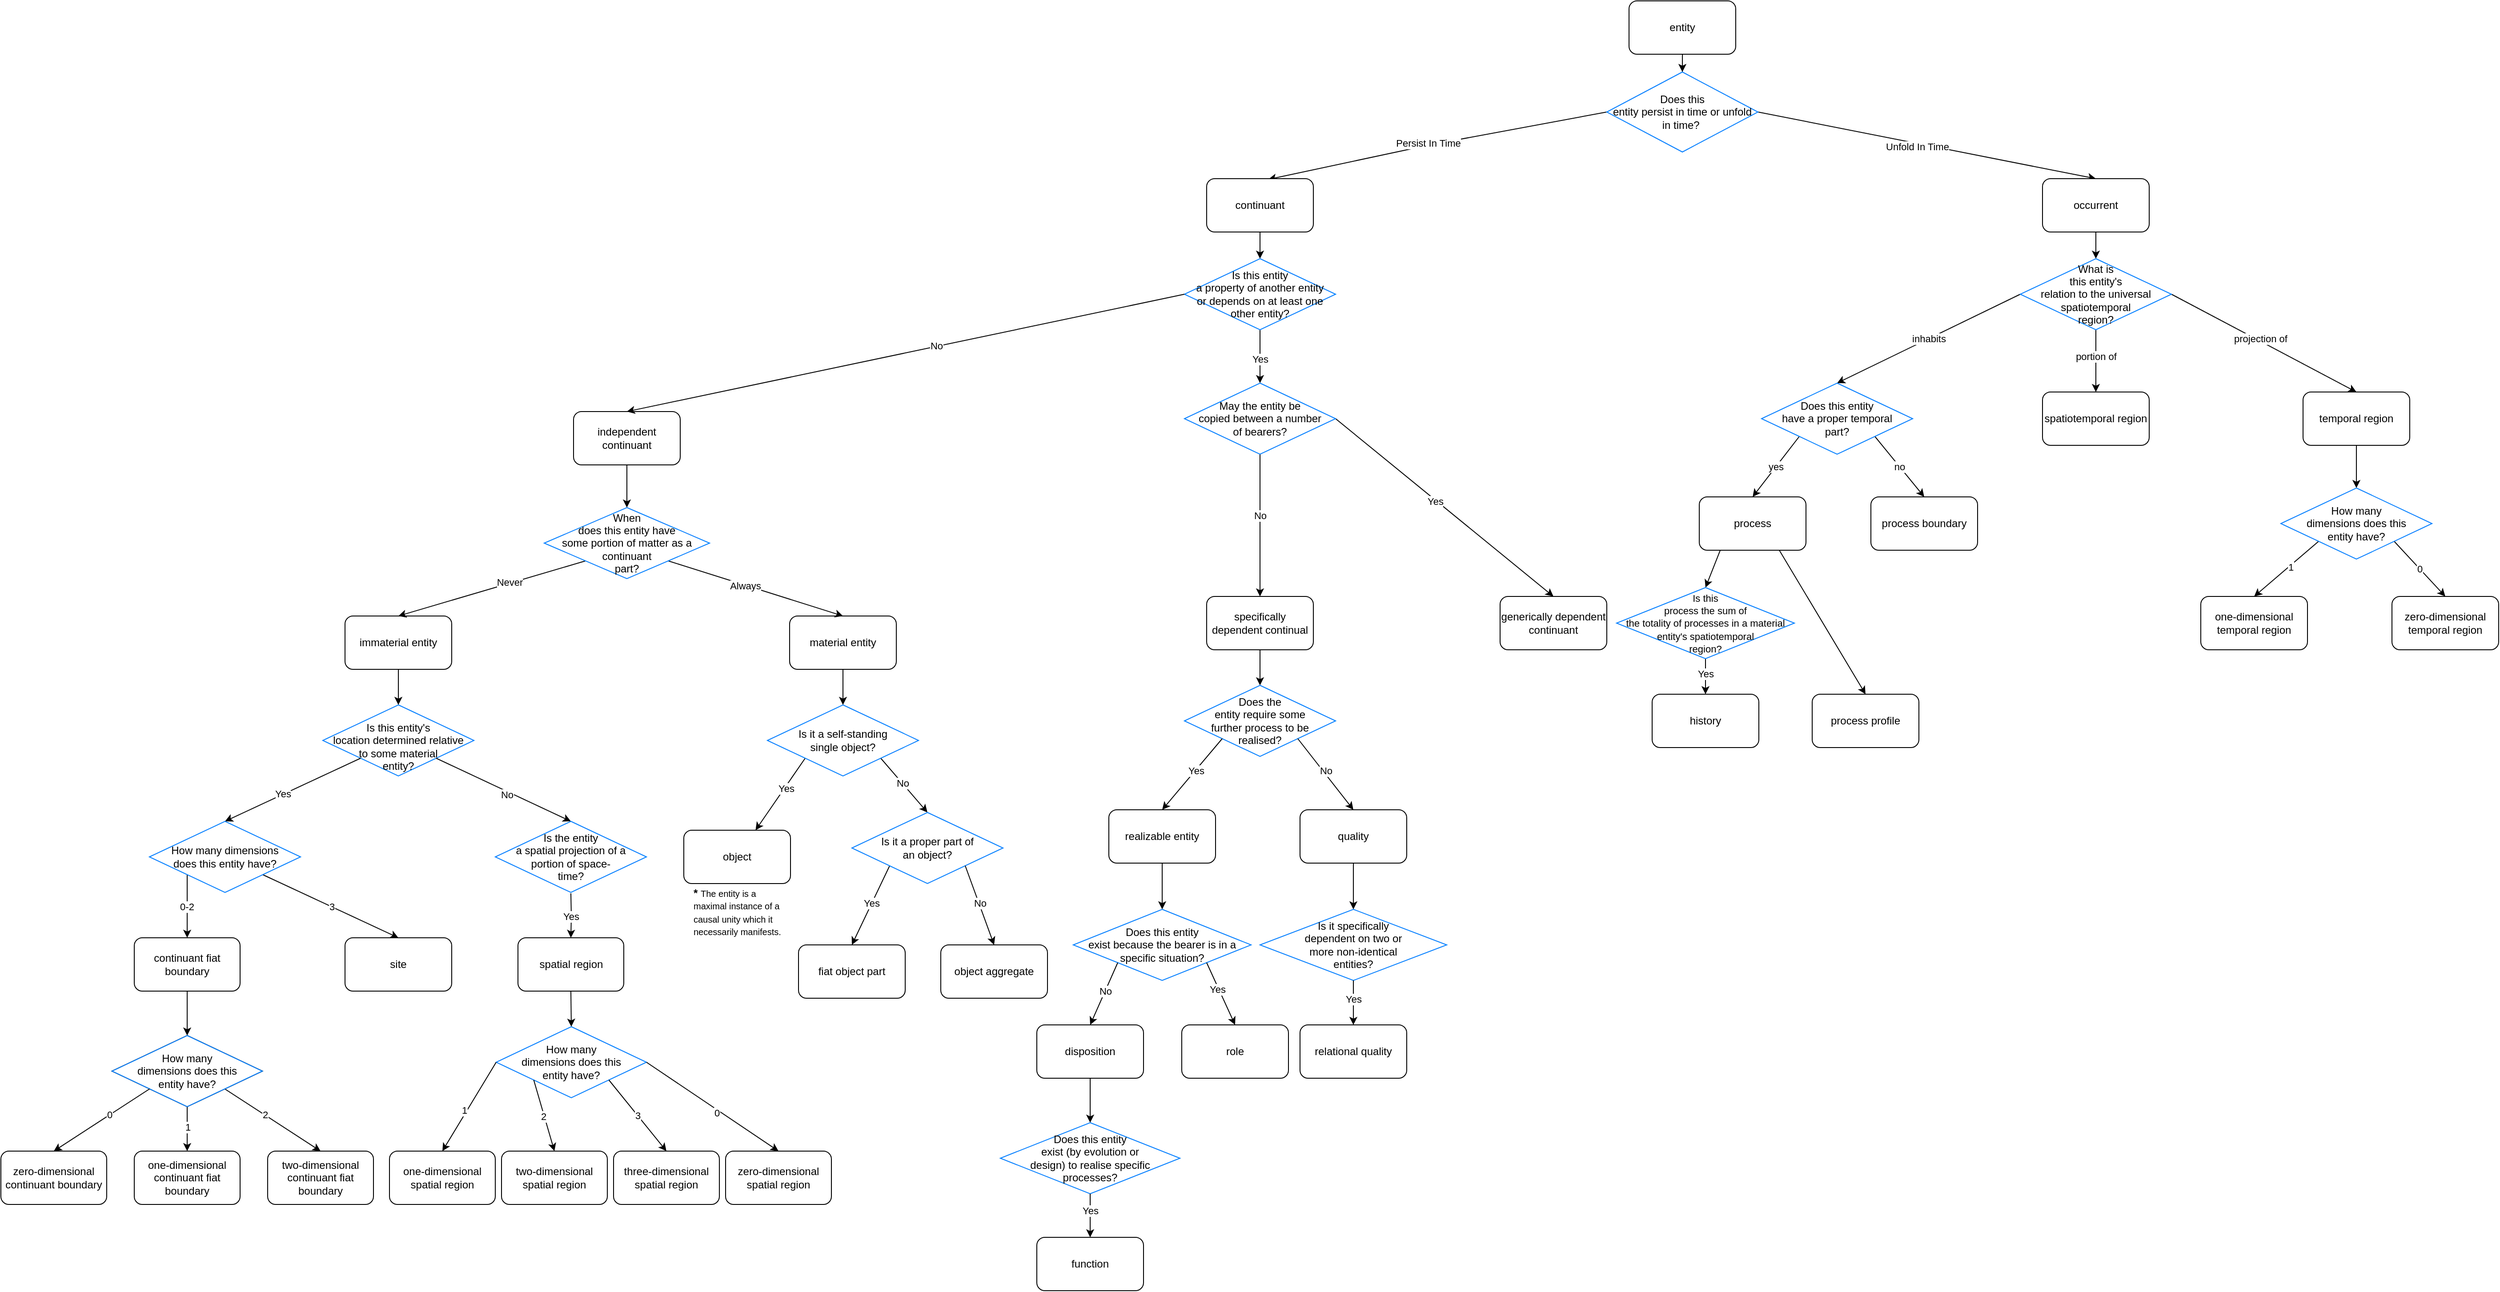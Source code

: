 <mxfile version="14.8.6" type="device" pages="3"><diagram id="ZpSXVwY4Fpyx30kcCnn2" name="new"><mxGraphModel dx="2591" dy="762" grid="1" gridSize="10" guides="1" tooltips="1" connect="1" arrows="1" fold="1" page="1" pageScale="1" pageWidth="1169" pageHeight="827" math="0" shadow="0"><root><mxCell id="0"/><mxCell id="1" parent="0"/><mxCell id="7tf9QUAhqpp5ZMHyf5yW-3" style="edgeStyle=orthogonalEdgeStyle;rounded=0;orthogonalLoop=1;jettySize=auto;html=1;exitX=0.5;exitY=1;exitDx=0;exitDy=0;" parent="1" source="7tf9QUAhqpp5ZMHyf5yW-1" target="7tf9QUAhqpp5ZMHyf5yW-2" edge="1"><mxGeometry relative="1" as="geometry"/></mxCell><mxCell id="7tf9QUAhqpp5ZMHyf5yW-1" value="entity" style="rounded=1;whiteSpace=wrap;html=1;" parent="1" vertex="1"><mxGeometry x="694" y="58" width="120" height="60" as="geometry"/></mxCell><mxCell id="7tf9QUAhqpp5ZMHyf5yW-6" style="rounded=0;orthogonalLoop=1;jettySize=auto;html=1;exitX=0;exitY=0.5;exitDx=0;exitDy=0;entryX=0.578;entryY=0.013;entryDx=0;entryDy=0;entryPerimeter=0;" parent="1" source="7tf9QUAhqpp5ZMHyf5yW-2" target="7tf9QUAhqpp5ZMHyf5yW-4" edge="1"><mxGeometry relative="1" as="geometry"><Array as="points"><mxPoint x="470" y="220"/></Array></mxGeometry></mxCell><mxCell id="hiO9VmSxXJZ0S8sMKiFD-1" value="Persist In Time" style="edgeLabel;html=1;align=center;verticalAlign=middle;resizable=0;points=[];" parent="7tf9QUAhqpp5ZMHyf5yW-6" vertex="1" connectable="0"><mxGeometry x="0.053" y="-3" relative="1" as="geometry"><mxPoint as="offset"/></mxGeometry></mxCell><mxCell id="7tf9QUAhqpp5ZMHyf5yW-7" style="rounded=0;orthogonalLoop=1;jettySize=auto;html=1;exitX=1;exitY=0.5;exitDx=0;exitDy=0;entryX=0.5;entryY=0;entryDx=0;entryDy=0;" parent="1" source="7tf9QUAhqpp5ZMHyf5yW-2" target="7tf9QUAhqpp5ZMHyf5yW-5" edge="1"><mxGeometry relative="1" as="geometry"/></mxCell><mxCell id="hiO9VmSxXJZ0S8sMKiFD-2" value="No" style="edgeLabel;html=1;align=center;verticalAlign=middle;resizable=0;points=[];" parent="7tf9QUAhqpp5ZMHyf5yW-7" vertex="1" connectable="0"><mxGeometry x="-0.11" relative="1" as="geometry"><mxPoint x="11" y="4" as="offset"/></mxGeometry></mxCell><mxCell id="Zn6khmz5GUfmGXHjrIoc-1" value="Unfold In Time" style="edgeLabel;html=1;align=center;verticalAlign=middle;resizable=0;points=[];" parent="7tf9QUAhqpp5ZMHyf5yW-7" vertex="1" connectable="0"><mxGeometry x="-0.055" y="-3" relative="1" as="geometry"><mxPoint as="offset"/></mxGeometry></mxCell><mxCell id="7tf9QUAhqpp5ZMHyf5yW-2" value="&lt;font&gt;&lt;font style=&quot;font-size: 12px&quot;&gt;Does this &lt;br&gt;entity persist in time or unfold in time?&amp;nbsp;&lt;/font&gt;&lt;br&gt;&lt;/font&gt;" style="rhombus;whiteSpace=wrap;html=1;strokeColor=#007FFF;" parent="1" vertex="1"><mxGeometry x="669" y="138" width="170" height="90" as="geometry"/></mxCell><mxCell id="7tf9QUAhqpp5ZMHyf5yW-10" style="edgeStyle=none;rounded=0;orthogonalLoop=1;jettySize=auto;html=1;exitX=0.5;exitY=1;exitDx=0;exitDy=0;entryX=0.5;entryY=0;entryDx=0;entryDy=0;" parent="1" source="7tf9QUAhqpp5ZMHyf5yW-4" target="7tf9QUAhqpp5ZMHyf5yW-9" edge="1"><mxGeometry relative="1" as="geometry"/></mxCell><mxCell id="7tf9QUAhqpp5ZMHyf5yW-4" value="continuant" style="rounded=1;whiteSpace=wrap;html=1;" parent="1" vertex="1"><mxGeometry x="219" y="258" width="120" height="60" as="geometry"/></mxCell><mxCell id="7tf9QUAhqpp5ZMHyf5yW-12" style="edgeStyle=none;rounded=0;orthogonalLoop=1;jettySize=auto;html=1;exitX=0.5;exitY=1;exitDx=0;exitDy=0;" parent="1" source="7tf9QUAhqpp5ZMHyf5yW-5" target="7tf9QUAhqpp5ZMHyf5yW-11" edge="1"><mxGeometry relative="1" as="geometry"/></mxCell><mxCell id="7tf9QUAhqpp5ZMHyf5yW-5" value="occurrent" style="rounded=1;whiteSpace=wrap;html=1;" parent="1" vertex="1"><mxGeometry x="1159" y="258" width="120" height="60" as="geometry"/></mxCell><mxCell id="7tf9QUAhqpp5ZMHyf5yW-8" value="generically dependent continuant" style="rounded=1;whiteSpace=wrap;html=1;" parent="1" vertex="1"><mxGeometry x="549" y="728" width="120" height="60" as="geometry"/></mxCell><mxCell id="7tf9QUAhqpp5ZMHyf5yW-15" style="edgeStyle=none;rounded=0;orthogonalLoop=1;jettySize=auto;html=1;exitX=1;exitY=0.5;exitDx=0;exitDy=0;entryX=0.5;entryY=0;entryDx=0;entryDy=0;" parent="1" source="hiO9VmSxXJZ0S8sMKiFD-8" target="7tf9QUAhqpp5ZMHyf5yW-8" edge="1"><mxGeometry relative="1" as="geometry"/></mxCell><mxCell id="hiO9VmSxXJZ0S8sMKiFD-12" value="Yes" style="edgeLabel;html=1;align=center;verticalAlign=middle;resizable=0;points=[];" parent="7tf9QUAhqpp5ZMHyf5yW-15" vertex="1" connectable="0"><mxGeometry x="-0.08" y="-1" relative="1" as="geometry"><mxPoint as="offset"/></mxGeometry></mxCell><mxCell id="7tf9QUAhqpp5ZMHyf5yW-17" style="edgeStyle=none;rounded=0;orthogonalLoop=1;jettySize=auto;html=1;exitX=0.5;exitY=1;exitDx=0;exitDy=0;" parent="1" source="7tf9QUAhqpp5ZMHyf5yW-9" target="hiO9VmSxXJZ0S8sMKiFD-8" edge="1"><mxGeometry relative="1" as="geometry"><mxPoint x="14" y="438" as="sourcePoint"/></mxGeometry></mxCell><mxCell id="hiO9VmSxXJZ0S8sMKiFD-11" value="Yes" style="edgeLabel;html=1;align=center;verticalAlign=middle;resizable=0;points=[];" parent="7tf9QUAhqpp5ZMHyf5yW-17" vertex="1" connectable="0"><mxGeometry x="-0.262" y="3" relative="1" as="geometry"><mxPoint x="-3" y="11" as="offset"/></mxGeometry></mxCell><mxCell id="7tf9QUAhqpp5ZMHyf5yW-9" value="Is this entity &lt;br&gt;a property of another&amp;nbsp;entity &lt;br&gt;or depends on at least one other entity?" style="rhombus;whiteSpace=wrap;html=1;strokeColor=#007FFF;" parent="1" vertex="1"><mxGeometry x="194" y="348" width="170" height="80" as="geometry"/></mxCell><mxCell id="7tf9QUAhqpp5ZMHyf5yW-90" value="inhabits" style="edgeStyle=none;rounded=0;orthogonalLoop=1;jettySize=auto;html=1;entryX=0.5;entryY=0;entryDx=0;entryDy=0;exitX=0;exitY=0.5;exitDx=0;exitDy=0;" parent="1" source="7tf9QUAhqpp5ZMHyf5yW-11" target="SgxLUe1fFd-I8KDMhxSj-47" edge="1"><mxGeometry relative="1" as="geometry"><mxPoint x="1150" y="408" as="sourcePoint"/></mxGeometry></mxCell><mxCell id="7tf9QUAhqpp5ZMHyf5yW-91" value="no" style="edgeStyle=none;rounded=0;orthogonalLoop=1;jettySize=auto;html=1;entryX=0.5;entryY=0;entryDx=0;entryDy=0;exitX=1;exitY=1;exitDx=0;exitDy=0;" parent="1" source="SgxLUe1fFd-I8KDMhxSj-47" target="7tf9QUAhqpp5ZMHyf5yW-87" edge="1"><mxGeometry relative="1" as="geometry"/></mxCell><mxCell id="7tf9QUAhqpp5ZMHyf5yW-92" value="portion of" style="edgeStyle=none;rounded=0;orthogonalLoop=1;jettySize=auto;html=1;entryX=0.5;entryY=0;entryDx=0;entryDy=0;exitX=0.5;exitY=1;exitDx=0;exitDy=0;" parent="1" edge="1"><mxGeometry x="-0.143" relative="1" as="geometry"><mxPoint x="1219" y="428" as="sourcePoint"/><mxPoint x="1219" y="498" as="targetPoint"/><mxPoint as="offset"/></mxGeometry></mxCell><mxCell id="7tf9QUAhqpp5ZMHyf5yW-93" value="projection of" style="edgeStyle=none;rounded=0;orthogonalLoop=1;jettySize=auto;html=1;entryX=0.5;entryY=0;entryDx=0;entryDy=0;exitX=1;exitY=0.5;exitDx=0;exitDy=0;" parent="1" source="7tf9QUAhqpp5ZMHyf5yW-11" target="7tf9QUAhqpp5ZMHyf5yW-89" edge="1"><mxGeometry x="-0.05" y="3" relative="1" as="geometry"><mxPoint as="offset"/></mxGeometry></mxCell><mxCell id="7tf9QUAhqpp5ZMHyf5yW-11" value="What is&lt;br&gt;this entity's&lt;br&gt;relation to the universal&lt;br&gt;spatiotemporal&lt;br&gt;region?" style="rhombus;whiteSpace=wrap;html=1;strokeColor=#007FFF;" parent="1" vertex="1"><mxGeometry x="1134" y="348" width="170" height="80" as="geometry"/></mxCell><mxCell id="7tf9QUAhqpp5ZMHyf5yW-95" style="edgeStyle=none;rounded=0;orthogonalLoop=1;jettySize=auto;html=1;exitX=0.196;exitY=1.003;exitDx=0;exitDy=0;entryX=0.5;entryY=0;entryDx=0;entryDy=0;exitPerimeter=0;" parent="1" source="7tf9QUAhqpp5ZMHyf5yW-86" target="7tf9QUAhqpp5ZMHyf5yW-94" edge="1"><mxGeometry relative="1" as="geometry"/></mxCell><mxCell id="Zn6khmz5GUfmGXHjrIoc-79" style="edgeStyle=none;rounded=0;orthogonalLoop=1;jettySize=auto;html=1;exitX=0.75;exitY=1;exitDx=0;exitDy=0;entryX=0.5;entryY=0;entryDx=0;entryDy=0;" parent="1" source="7tf9QUAhqpp5ZMHyf5yW-86" target="Zn6khmz5GUfmGXHjrIoc-78" edge="1"><mxGeometry relative="1" as="geometry"/></mxCell><mxCell id="7tf9QUAhqpp5ZMHyf5yW-86" value="process" style="rounded=1;whiteSpace=wrap;html=1;" parent="1" vertex="1"><mxGeometry x="773" y="616" width="120" height="60" as="geometry"/></mxCell><mxCell id="7tf9QUAhqpp5ZMHyf5yW-87" value="process boundary" style="rounded=1;whiteSpace=wrap;html=1;" parent="1" vertex="1"><mxGeometry x="966" y="616" width="120" height="60" as="geometry"/></mxCell><mxCell id="7tf9QUAhqpp5ZMHyf5yW-88" value="spatiotemporal region" style="rounded=1;whiteSpace=wrap;html=1;" parent="1" vertex="1"><mxGeometry x="1159" y="498" width="120" height="60" as="geometry"/></mxCell><mxCell id="7tf9QUAhqpp5ZMHyf5yW-101" style="edgeStyle=none;rounded=0;orthogonalLoop=1;jettySize=auto;html=1;exitX=0.5;exitY=1;exitDx=0;exitDy=0;" parent="1" source="7tf9QUAhqpp5ZMHyf5yW-89" target="7tf9QUAhqpp5ZMHyf5yW-100" edge="1"><mxGeometry relative="1" as="geometry"/></mxCell><mxCell id="7tf9QUAhqpp5ZMHyf5yW-89" value="temporal region" style="rounded=1;whiteSpace=wrap;html=1;" parent="1" vertex="1"><mxGeometry x="1452" y="498" width="120" height="60" as="geometry"/></mxCell><mxCell id="7tf9QUAhqpp5ZMHyf5yW-98" style="edgeStyle=none;rounded=0;orthogonalLoop=1;jettySize=auto;html=1;exitX=0.5;exitY=1;exitDx=0;exitDy=0;entryX=0.5;entryY=0;entryDx=0;entryDy=0;" parent="1" source="7tf9QUAhqpp5ZMHyf5yW-94" target="7tf9QUAhqpp5ZMHyf5yW-96" edge="1"><mxGeometry relative="1" as="geometry"><mxPoint x="780" y="814" as="sourcePoint"/><Array as="points"/></mxGeometry></mxCell><mxCell id="SgxLUe1fFd-I8KDMhxSj-45" value="Yes" style="edgeLabel;html=1;align=center;verticalAlign=middle;resizable=0;points=[];" parent="7tf9QUAhqpp5ZMHyf5yW-98" vertex="1" connectable="0"><mxGeometry x="0.336" y="2" relative="1" as="geometry"><mxPoint x="-2" y="-10" as="offset"/></mxGeometry></mxCell><mxCell id="7tf9QUAhqpp5ZMHyf5yW-94" value="&lt;font style=&quot;font-size: 11px&quot;&gt;Is this&lt;br&gt;process the sum of&lt;br&gt;the totality of processes in a material entity's spatiotemporal&lt;br&gt;region?&lt;/font&gt;" style="rhombus;whiteSpace=wrap;html=1;strokeColor=#007FFF;" parent="1" vertex="1"><mxGeometry x="680" y="718" width="200" height="80" as="geometry"/></mxCell><mxCell id="7tf9QUAhqpp5ZMHyf5yW-96" value="history" style="rounded=1;whiteSpace=wrap;html=1;" parent="1" vertex="1"><mxGeometry x="720" y="838" width="120" height="60" as="geometry"/></mxCell><mxCell id="7tf9QUAhqpp5ZMHyf5yW-104" style="edgeStyle=none;rounded=0;orthogonalLoop=1;jettySize=auto;html=1;exitX=0;exitY=1;exitDx=0;exitDy=0;entryX=0.5;entryY=0;entryDx=0;entryDy=0;" parent="1" source="7tf9QUAhqpp5ZMHyf5yW-100" target="7tf9QUAhqpp5ZMHyf5yW-102" edge="1"><mxGeometry relative="1" as="geometry"><mxPoint x="1469.5" y="688" as="sourcePoint"/></mxGeometry></mxCell><mxCell id="SgxLUe1fFd-I8KDMhxSj-46" value="1" style="edgeLabel;html=1;align=center;verticalAlign=middle;resizable=0;points=[];" parent="7tf9QUAhqpp5ZMHyf5yW-104" vertex="1" connectable="0"><mxGeometry x="-0.104" y="1" relative="1" as="geometry"><mxPoint as="offset"/></mxGeometry></mxCell><mxCell id="7tf9QUAhqpp5ZMHyf5yW-105" value="0" style="edgeStyle=none;rounded=0;orthogonalLoop=1;jettySize=auto;html=1;exitX=1;exitY=1;exitDx=0;exitDy=0;entryX=0.5;entryY=0;entryDx=0;entryDy=0;" parent="1" source="7tf9QUAhqpp5ZMHyf5yW-100" target="7tf9QUAhqpp5ZMHyf5yW-103" edge="1"><mxGeometry relative="1" as="geometry"><mxPoint x="1554.5" y="688" as="sourcePoint"/></mxGeometry></mxCell><mxCell id="7tf9QUAhqpp5ZMHyf5yW-100" value="&lt;span&gt;How many&lt;/span&gt;&lt;br&gt;&lt;span&gt;dimensions does this&lt;/span&gt;&lt;br&gt;&lt;span&gt;entity have?&lt;/span&gt;" style="rhombus;whiteSpace=wrap;html=1;strokeColor=#007FFF;" parent="1" vertex="1"><mxGeometry x="1427" y="606" width="170" height="80" as="geometry"/></mxCell><mxCell id="7tf9QUAhqpp5ZMHyf5yW-102" value="one-dimensional temporal region" style="rounded=1;whiteSpace=wrap;html=1;" parent="1" vertex="1"><mxGeometry x="1337" y="728" width="120" height="60" as="geometry"/></mxCell><mxCell id="7tf9QUAhqpp5ZMHyf5yW-103" value="zero-dimensional temporal region" style="rounded=1;whiteSpace=wrap;html=1;" parent="1" vertex="1"><mxGeometry x="1552" y="728" width="120" height="60" as="geometry"/></mxCell><mxCell id="hiO9VmSxXJZ0S8sMKiFD-5" value="" style="group" parent="1" vertex="1" connectable="0"><mxGeometry x="-1130" y="520" width="1130" height="872" as="geometry"/></mxCell><mxCell id="7tf9QUAhqpp5ZMHyf5yW-13" value="independent continuant" style="rounded=1;whiteSpace=wrap;html=1;" parent="hiO9VmSxXJZ0S8sMKiFD-5" vertex="1"><mxGeometry x="637" width="120" height="60" as="geometry"/></mxCell><mxCell id="7tf9QUAhqpp5ZMHyf5yW-18" value="immaterial entity" style="rounded=1;whiteSpace=wrap;html=1;" parent="hiO9VmSxXJZ0S8sMKiFD-5" vertex="1"><mxGeometry x="380" y="230" width="120" height="60" as="geometry"/></mxCell><mxCell id="7tf9QUAhqpp5ZMHyf5yW-19" value="material entity" style="rounded=1;whiteSpace=wrap;html=1;" parent="hiO9VmSxXJZ0S8sMKiFD-5" vertex="1"><mxGeometry x="880" y="230" width="120" height="60" as="geometry"/></mxCell><mxCell id="7tf9QUAhqpp5ZMHyf5yW-22" style="edgeStyle=none;rounded=0;orthogonalLoop=1;jettySize=auto;html=1;exitX=0;exitY=1;exitDx=0;exitDy=0;entryX=0.5;entryY=0;entryDx=0;entryDy=0;" parent="hiO9VmSxXJZ0S8sMKiFD-5" source="7tf9QUAhqpp5ZMHyf5yW-20" target="7tf9QUAhqpp5ZMHyf5yW-18" edge="1"><mxGeometry relative="1" as="geometry"><mxPoint x="650.5" y="190" as="sourcePoint"/></mxGeometry></mxCell><mxCell id="SgxLUe1fFd-I8KDMhxSj-9" value="Never" style="edgeLabel;html=1;align=center;verticalAlign=middle;resizable=0;points=[];" parent="7tf9QUAhqpp5ZMHyf5yW-22" vertex="1" connectable="0"><mxGeometry x="-0.189" y="-1" relative="1" as="geometry"><mxPoint as="offset"/></mxGeometry></mxCell><mxCell id="7tf9QUAhqpp5ZMHyf5yW-23" style="edgeStyle=none;rounded=0;orthogonalLoop=1;jettySize=auto;html=1;exitX=1;exitY=1;exitDx=0;exitDy=0;entryX=0.5;entryY=0;entryDx=0;entryDy=0;" parent="hiO9VmSxXJZ0S8sMKiFD-5" source="7tf9QUAhqpp5ZMHyf5yW-20" target="7tf9QUAhqpp5ZMHyf5yW-19" edge="1"><mxGeometry relative="1" as="geometry"><mxPoint x="743.5" y="190" as="sourcePoint"/></mxGeometry></mxCell><mxCell id="SgxLUe1fFd-I8KDMhxSj-10" value="Always" style="edgeLabel;html=1;align=center;verticalAlign=middle;resizable=0;points=[];" parent="7tf9QUAhqpp5ZMHyf5yW-23" vertex="1" connectable="0"><mxGeometry x="-0.146" y="-1" relative="1" as="geometry"><mxPoint x="3" as="offset"/></mxGeometry></mxCell><mxCell id="7tf9QUAhqpp5ZMHyf5yW-20" value="&lt;span&gt;When&lt;br&gt;does&amp;nbsp;&lt;/span&gt;&lt;span&gt;this entity have&lt;/span&gt;&lt;br&gt;&lt;span&gt;some portion of&amp;nbsp;matter as a&lt;/span&gt;&lt;br&gt;&lt;span&gt;continuant&lt;/span&gt;&lt;br&gt;&lt;span&gt;part?&lt;/span&gt;" style="rhombus;whiteSpace=wrap;html=1;strokeColor=#007FFF;" parent="hiO9VmSxXJZ0S8sMKiFD-5" vertex="1"><mxGeometry x="604" y="108" width="186" height="80" as="geometry"/></mxCell><mxCell id="7tf9QUAhqpp5ZMHyf5yW-21" style="edgeStyle=none;rounded=0;orthogonalLoop=1;jettySize=auto;html=1;exitX=0.5;exitY=1;exitDx=0;exitDy=0;entryX=0.5;entryY=0;entryDx=0;entryDy=0;" parent="hiO9VmSxXJZ0S8sMKiFD-5" source="7tf9QUAhqpp5ZMHyf5yW-13" target="7tf9QUAhqpp5ZMHyf5yW-20" edge="1"><mxGeometry relative="1" as="geometry"/></mxCell><mxCell id="7tf9QUAhqpp5ZMHyf5yW-30" value="&lt;font&gt;&lt;font style=&quot;font-size: 6px&quot;&gt;&lt;br&gt;&lt;/font&gt;&lt;font style=&quot;font-size: 12px&quot;&gt;Is this entity's&lt;br&gt;location determined relative&lt;br&gt;to some material&lt;br&gt;entity?&lt;/font&gt;&lt;/font&gt;" style="rhombus;whiteSpace=wrap;html=1;strokeColor=#007FFF;" parent="hiO9VmSxXJZ0S8sMKiFD-5" vertex="1"><mxGeometry x="355" y="330" width="170" height="80" as="geometry"/></mxCell><mxCell id="7tf9QUAhqpp5ZMHyf5yW-31" style="edgeStyle=none;rounded=0;orthogonalLoop=1;jettySize=auto;html=1;exitX=0.5;exitY=1;exitDx=0;exitDy=0;entryX=0.5;entryY=0;entryDx=0;entryDy=0;" parent="hiO9VmSxXJZ0S8sMKiFD-5" source="7tf9QUAhqpp5ZMHyf5yW-18" target="7tf9QUAhqpp5ZMHyf5yW-30" edge="1"><mxGeometry relative="1" as="geometry"/></mxCell><mxCell id="7tf9QUAhqpp5ZMHyf5yW-32" value="continuant fiat boundary" style="rounded=1;whiteSpace=wrap;html=1;" parent="hiO9VmSxXJZ0S8sMKiFD-5" vertex="1"><mxGeometry x="143" y="592" width="119" height="60" as="geometry"/></mxCell><mxCell id="7tf9QUAhqpp5ZMHyf5yW-35" style="edgeStyle=none;rounded=0;orthogonalLoop=1;jettySize=auto;html=1;exitX=0;exitY=1;exitDx=0;exitDy=0;entryX=0.5;entryY=0;entryDx=0;entryDy=0;" parent="hiO9VmSxXJZ0S8sMKiFD-5" source="7tf9QUAhqpp5ZMHyf5yW-30" target="SgxLUe1fFd-I8KDMhxSj-28" edge="1"><mxGeometry relative="1" as="geometry"><mxPoint x="280" y="460" as="targetPoint"/></mxGeometry></mxCell><mxCell id="SgxLUe1fFd-I8KDMhxSj-27" value="Yes" style="edgeLabel;html=1;align=center;verticalAlign=middle;resizable=0;points=[];" parent="7tf9QUAhqpp5ZMHyf5yW-35" vertex="1" connectable="0"><mxGeometry x="-0.809" relative="1" as="geometry"><mxPoint x="-73" y="33" as="offset"/></mxGeometry></mxCell><mxCell id="7tf9QUAhqpp5ZMHyf5yW-33" value="site" style="rounded=1;whiteSpace=wrap;html=1;" parent="hiO9VmSxXJZ0S8sMKiFD-5" vertex="1"><mxGeometry x="380" y="592" width="120" height="60" as="geometry"/></mxCell><mxCell id="7tf9QUAhqpp5ZMHyf5yW-36" style="edgeStyle=none;rounded=0;orthogonalLoop=1;jettySize=auto;html=1;exitX=1;exitY=1;exitDx=0;exitDy=0;entryX=0.5;entryY=0;entryDx=0;entryDy=0;" parent="hiO9VmSxXJZ0S8sMKiFD-5" source="SgxLUe1fFd-I8KDMhxSj-28" target="7tf9QUAhqpp5ZMHyf5yW-33" edge="1"><mxGeometry relative="1" as="geometry"/></mxCell><mxCell id="SgxLUe1fFd-I8KDMhxSj-34" value="3" style="edgeLabel;html=1;align=center;verticalAlign=middle;resizable=0;points=[];" parent="7tf9QUAhqpp5ZMHyf5yW-36" vertex="1" connectable="0"><mxGeometry x="0.059" y="-1" relative="1" as="geometry"><mxPoint x="-3" y="-3" as="offset"/></mxGeometry></mxCell><mxCell id="7tf9QUAhqpp5ZMHyf5yW-34" value="spatial region" style="rounded=1;whiteSpace=wrap;html=1;" parent="hiO9VmSxXJZ0S8sMKiFD-5" vertex="1"><mxGeometry x="574.5" y="592" width="119" height="60" as="geometry"/></mxCell><mxCell id="7tf9QUAhqpp5ZMHyf5yW-37" style="edgeStyle=none;rounded=0;orthogonalLoop=1;jettySize=auto;html=1;exitX=1;exitY=1;exitDx=0;exitDy=0;entryX=0.5;entryY=0;entryDx=0;entryDy=0;" parent="hiO9VmSxXJZ0S8sMKiFD-5" source="7tf9QUAhqpp5ZMHyf5yW-30" target="SgxLUe1fFd-I8KDMhxSj-30" edge="1"><mxGeometry relative="1" as="geometry"/></mxCell><mxCell id="SgxLUe1fFd-I8KDMhxSj-26" value="No" style="edgeLabel;html=1;align=center;verticalAlign=middle;resizable=0;points=[];" parent="7tf9QUAhqpp5ZMHyf5yW-37" vertex="1" connectable="0"><mxGeometry x="-0.152" y="3" relative="1" as="geometry"><mxPoint x="14" y="13" as="offset"/></mxGeometry></mxCell><mxCell id="7tf9QUAhqpp5ZMHyf5yW-38" value="" style="rhombus;whiteSpace=wrap;html=1;" parent="hiO9VmSxXJZ0S8sMKiFD-5" vertex="1"><mxGeometry x="118" y="702" width="169" height="80" as="geometry"/></mxCell><mxCell id="7tf9QUAhqpp5ZMHyf5yW-39" style="edgeStyle=none;rounded=0;orthogonalLoop=1;jettySize=auto;html=1;exitX=0.5;exitY=1;exitDx=0;exitDy=0;entryX=0.5;entryY=0;entryDx=0;entryDy=0;" parent="hiO9VmSxXJZ0S8sMKiFD-5" source="7tf9QUAhqpp5ZMHyf5yW-32" target="7tf9QUAhqpp5ZMHyf5yW-38" edge="1"><mxGeometry relative="1" as="geometry"/></mxCell><mxCell id="7tf9QUAhqpp5ZMHyf5yW-41" value="one-dimensional continuant fiat boundary" style="rounded=1;whiteSpace=wrap;html=1;" parent="hiO9VmSxXJZ0S8sMKiFD-5" vertex="1"><mxGeometry x="143" y="832" width="119" height="60" as="geometry"/></mxCell><mxCell id="7tf9QUAhqpp5ZMHyf5yW-44" style="edgeStyle=none;rounded=0;orthogonalLoop=1;jettySize=auto;html=1;exitX=0.5;exitY=1;exitDx=0;exitDy=0;entryX=0.5;entryY=0;entryDx=0;entryDy=0;" parent="hiO9VmSxXJZ0S8sMKiFD-5" source="7tf9QUAhqpp5ZMHyf5yW-38" target="7tf9QUAhqpp5ZMHyf5yW-41" edge="1"><mxGeometry relative="1" as="geometry"/></mxCell><mxCell id="SgxLUe1fFd-I8KDMhxSj-43" value="1" style="edgeLabel;html=1;align=center;verticalAlign=middle;resizable=0;points=[];" parent="7tf9QUAhqpp5ZMHyf5yW-44" vertex="1" connectable="0"><mxGeometry x="-0.088" relative="1" as="geometry"><mxPoint as="offset"/></mxGeometry></mxCell><mxCell id="7tf9QUAhqpp5ZMHyf5yW-42" value="two-dimensional continuant fiat boundary" style="rounded=1;whiteSpace=wrap;html=1;" parent="hiO9VmSxXJZ0S8sMKiFD-5" vertex="1"><mxGeometry x="293" y="832" width="119" height="60" as="geometry"/></mxCell><mxCell id="7tf9QUAhqpp5ZMHyf5yW-45" style="edgeStyle=none;rounded=0;orthogonalLoop=1;jettySize=auto;html=1;exitX=1;exitY=1;exitDx=0;exitDy=0;entryX=0.5;entryY=0;entryDx=0;entryDy=0;" parent="hiO9VmSxXJZ0S8sMKiFD-5" source="7tf9QUAhqpp5ZMHyf5yW-38" target="7tf9QUAhqpp5ZMHyf5yW-42" edge="1"><mxGeometry relative="1" as="geometry"/></mxCell><mxCell id="SgxLUe1fFd-I8KDMhxSj-44" value="2" style="edgeLabel;html=1;align=center;verticalAlign=middle;resizable=0;points=[];" parent="7tf9QUAhqpp5ZMHyf5yW-45" vertex="1" connectable="0"><mxGeometry x="-0.217" y="1" relative="1" as="geometry"><mxPoint x="2" y="2" as="offset"/></mxGeometry></mxCell><mxCell id="7tf9QUAhqpp5ZMHyf5yW-49" value="How many&lt;br&gt;dimensions does this&lt;br&gt;entity have?" style="rhombus;whiteSpace=wrap;html=1;strokeColor=#007FFF;" parent="hiO9VmSxXJZ0S8sMKiFD-5" vertex="1"><mxGeometry x="550" y="692" width="169" height="80" as="geometry"/></mxCell><mxCell id="7tf9QUAhqpp5ZMHyf5yW-53" style="edgeStyle=none;rounded=0;orthogonalLoop=1;jettySize=auto;html=1;exitX=0.5;exitY=1;exitDx=0;exitDy=0;entryX=0.5;entryY=0;entryDx=0;entryDy=0;" parent="hiO9VmSxXJZ0S8sMKiFD-5" source="7tf9QUAhqpp5ZMHyf5yW-34" target="7tf9QUAhqpp5ZMHyf5yW-49" edge="1"><mxGeometry relative="1" as="geometry"/></mxCell><mxCell id="7tf9QUAhqpp5ZMHyf5yW-50" value="one-dimensional spatial region" style="rounded=1;whiteSpace=wrap;html=1;" parent="hiO9VmSxXJZ0S8sMKiFD-5" vertex="1"><mxGeometry x="430" y="832" width="119" height="60" as="geometry"/></mxCell><mxCell id="7tf9QUAhqpp5ZMHyf5yW-46" style="edgeStyle=none;rounded=0;orthogonalLoop=1;jettySize=auto;html=1;exitX=0;exitY=0.5;exitDx=0;exitDy=0;entryX=0.5;entryY=0;entryDx=0;entryDy=0;" parent="hiO9VmSxXJZ0S8sMKiFD-5" source="7tf9QUAhqpp5ZMHyf5yW-49" target="7tf9QUAhqpp5ZMHyf5yW-50" edge="1"><mxGeometry relative="1" as="geometry"/></mxCell><mxCell id="SgxLUe1fFd-I8KDMhxSj-38" value="1" style="edgeLabel;html=1;align=center;verticalAlign=middle;resizable=0;points=[];" parent="7tf9QUAhqpp5ZMHyf5yW-46" vertex="1" connectable="0"><mxGeometry x="0.05" y="-1" relative="1" as="geometry"><mxPoint x="-4" y="2" as="offset"/></mxGeometry></mxCell><mxCell id="7tf9QUAhqpp5ZMHyf5yW-51" value="two-dimensional spatial region" style="rounded=1;whiteSpace=wrap;html=1;" parent="hiO9VmSxXJZ0S8sMKiFD-5" vertex="1"><mxGeometry x="556" y="832" width="119" height="60" as="geometry"/></mxCell><mxCell id="7tf9QUAhqpp5ZMHyf5yW-47" style="edgeStyle=none;rounded=0;orthogonalLoop=1;jettySize=auto;html=1;exitX=0;exitY=1;exitDx=0;exitDy=0;entryX=0.5;entryY=0;entryDx=0;entryDy=0;" parent="hiO9VmSxXJZ0S8sMKiFD-5" source="7tf9QUAhqpp5ZMHyf5yW-49" target="7tf9QUAhqpp5ZMHyf5yW-51" edge="1"><mxGeometry relative="1" as="geometry"/></mxCell><mxCell id="SgxLUe1fFd-I8KDMhxSj-39" value="2" style="edgeLabel;html=1;align=center;verticalAlign=middle;resizable=0;points=[];" parent="7tf9QUAhqpp5ZMHyf5yW-47" vertex="1" connectable="0"><mxGeometry x="0.022" y="-1" relative="1" as="geometry"><mxPoint as="offset"/></mxGeometry></mxCell><mxCell id="7tf9QUAhqpp5ZMHyf5yW-52" value="three-dimensional spatial region" style="rounded=1;whiteSpace=wrap;html=1;" parent="hiO9VmSxXJZ0S8sMKiFD-5" vertex="1"><mxGeometry x="682" y="832" width="119" height="60" as="geometry"/></mxCell><mxCell id="7tf9QUAhqpp5ZMHyf5yW-48" style="edgeStyle=none;rounded=0;orthogonalLoop=1;jettySize=auto;html=1;entryX=0.5;entryY=0;entryDx=0;entryDy=0;exitX=1;exitY=1;exitDx=0;exitDy=0;" parent="hiO9VmSxXJZ0S8sMKiFD-5" source="7tf9QUAhqpp5ZMHyf5yW-49" target="7tf9QUAhqpp5ZMHyf5yW-52" edge="1"><mxGeometry relative="1" as="geometry"><mxPoint x="729" y="660" as="sourcePoint"/></mxGeometry></mxCell><mxCell id="SgxLUe1fFd-I8KDMhxSj-40" value="3" style="edgeLabel;html=1;align=center;verticalAlign=middle;resizable=0;points=[];" parent="7tf9QUAhqpp5ZMHyf5yW-48" vertex="1" connectable="0"><mxGeometry x="-0.004" relative="1" as="geometry"><mxPoint as="offset"/></mxGeometry></mxCell><mxCell id="7tf9QUAhqpp5ZMHyf5yW-54" value="zero-dimensional spatial region" style="rounded=1;whiteSpace=wrap;html=1;" parent="hiO9VmSxXJZ0S8sMKiFD-5" vertex="1"><mxGeometry x="808" y="832" width="119" height="60" as="geometry"/></mxCell><mxCell id="7tf9QUAhqpp5ZMHyf5yW-55" style="edgeStyle=none;rounded=0;orthogonalLoop=1;jettySize=auto;html=1;entryX=0.5;entryY=0;entryDx=0;entryDy=0;exitX=1;exitY=0.5;exitDx=0;exitDy=0;" parent="hiO9VmSxXJZ0S8sMKiFD-5" source="7tf9QUAhqpp5ZMHyf5yW-49" target="7tf9QUAhqpp5ZMHyf5yW-54" edge="1"><mxGeometry relative="1" as="geometry"/></mxCell><mxCell id="SgxLUe1fFd-I8KDMhxSj-41" value="0" style="edgeLabel;html=1;align=center;verticalAlign=middle;resizable=0;points=[];" parent="7tf9QUAhqpp5ZMHyf5yW-55" vertex="1" connectable="0"><mxGeometry x="0.083" y="-3" relative="1" as="geometry"><mxPoint as="offset"/></mxGeometry></mxCell><mxCell id="Zn6khmz5GUfmGXHjrIoc-2" style="rounded=0;orthogonalLoop=1;jettySize=auto;html=1;exitX=0;exitY=1;exitDx=0;exitDy=0;" parent="hiO9VmSxXJZ0S8sMKiFD-5" source="7tf9QUAhqpp5ZMHyf5yW-56" target="7tf9QUAhqpp5ZMHyf5yW-59" edge="1"><mxGeometry relative="1" as="geometry"/></mxCell><mxCell id="Zn6khmz5GUfmGXHjrIoc-3" value="Yes" style="edgeLabel;html=1;align=center;verticalAlign=middle;resizable=0;points=[];" parent="Zn6khmz5GUfmGXHjrIoc-2" vertex="1" connectable="0"><mxGeometry x="-0.177" y="1" relative="1" as="geometry"><mxPoint as="offset"/></mxGeometry></mxCell><mxCell id="Zn6khmz5GUfmGXHjrIoc-73" style="edgeStyle=none;rounded=0;orthogonalLoop=1;jettySize=auto;html=1;exitX=1;exitY=1;exitDx=0;exitDy=0;entryX=0.5;entryY=0;entryDx=0;entryDy=0;" parent="hiO9VmSxXJZ0S8sMKiFD-5" source="7tf9QUAhqpp5ZMHyf5yW-56" target="Zn6khmz5GUfmGXHjrIoc-72" edge="1"><mxGeometry relative="1" as="geometry"/></mxCell><mxCell id="Zn6khmz5GUfmGXHjrIoc-74" value="No" style="edgeLabel;html=1;align=center;verticalAlign=middle;resizable=0;points=[];" parent="Zn6khmz5GUfmGXHjrIoc-73" vertex="1" connectable="0"><mxGeometry x="-0.079" relative="1" as="geometry"><mxPoint as="offset"/></mxGeometry></mxCell><mxCell id="7tf9QUAhqpp5ZMHyf5yW-56" value="Is it a self-standing &lt;br&gt;single object?" style="rhombus;whiteSpace=wrap;html=1;strokeColor=#007FFF;" parent="hiO9VmSxXJZ0S8sMKiFD-5" vertex="1"><mxGeometry x="855" y="330" width="170" height="80" as="geometry"/></mxCell><mxCell id="7tf9QUAhqpp5ZMHyf5yW-57" style="edgeStyle=none;rounded=0;orthogonalLoop=1;jettySize=auto;html=1;exitX=0.5;exitY=1;exitDx=0;exitDy=0;entryX=0.5;entryY=0;entryDx=0;entryDy=0;" parent="hiO9VmSxXJZ0S8sMKiFD-5" source="7tf9QUAhqpp5ZMHyf5yW-19" target="7tf9QUAhqpp5ZMHyf5yW-56" edge="1"><mxGeometry relative="1" as="geometry"/></mxCell><mxCell id="7tf9QUAhqpp5ZMHyf5yW-58" value="fiat object part" style="rounded=1;whiteSpace=wrap;html=1;" parent="hiO9VmSxXJZ0S8sMKiFD-5" vertex="1"><mxGeometry x="890" y="600" width="120" height="60" as="geometry"/></mxCell><mxCell id="7tf9QUAhqpp5ZMHyf5yW-63" style="edgeStyle=none;rounded=0;orthogonalLoop=1;jettySize=auto;html=1;exitX=0;exitY=1;exitDx=0;exitDy=0;entryX=0.5;entryY=0;entryDx=0;entryDy=0;" parent="hiO9VmSxXJZ0S8sMKiFD-5" source="Zn6khmz5GUfmGXHjrIoc-72" target="7tf9QUAhqpp5ZMHyf5yW-58" edge="1"><mxGeometry relative="1" as="geometry"><mxPoint x="897.5" y="522" as="sourcePoint"/></mxGeometry></mxCell><mxCell id="SgxLUe1fFd-I8KDMhxSj-13" value="Yes" style="edgeLabel;html=1;align=center;verticalAlign=middle;resizable=0;points=[];" parent="7tf9QUAhqpp5ZMHyf5yW-63" vertex="1" connectable="0"><mxGeometry x="-0.053" y="-1" relative="1" as="geometry"><mxPoint as="offset"/></mxGeometry></mxCell><mxCell id="7tf9QUAhqpp5ZMHyf5yW-59" value="object" style="rounded=1;whiteSpace=wrap;html=1;" parent="hiO9VmSxXJZ0S8sMKiFD-5" vertex="1"><mxGeometry x="761" y="471" width="120" height="60" as="geometry"/></mxCell><mxCell id="7tf9QUAhqpp5ZMHyf5yW-65" value="" style="rhombus;whiteSpace=wrap;html=1;" parent="hiO9VmSxXJZ0S8sMKiFD-5" vertex="1"><mxGeometry x="118" y="702" width="169" height="80" as="geometry"/></mxCell><mxCell id="7tf9QUAhqpp5ZMHyf5yW-67" value="&lt;span&gt;How many&lt;/span&gt;&lt;br&gt;&lt;span&gt;dimensions does this&lt;/span&gt;&lt;br&gt;&lt;span&gt;entity have?&lt;/span&gt;" style="rhombus;whiteSpace=wrap;html=1;strokeColor=#007FFF;" parent="hiO9VmSxXJZ0S8sMKiFD-5" vertex="1"><mxGeometry x="118" y="702" width="169" height="80" as="geometry"/></mxCell><mxCell id="7tf9QUAhqpp5ZMHyf5yW-40" value="zero-dimensional continuant boundary" style="rounded=1;whiteSpace=wrap;html=1;" parent="hiO9VmSxXJZ0S8sMKiFD-5" vertex="1"><mxGeometry x="-7" y="832" width="119" height="60" as="geometry"/></mxCell><mxCell id="7tf9QUAhqpp5ZMHyf5yW-43" style="edgeStyle=none;rounded=0;orthogonalLoop=1;jettySize=auto;html=1;exitX=0;exitY=1;exitDx=0;exitDy=0;entryX=0.5;entryY=0;entryDx=0;entryDy=0;" parent="hiO9VmSxXJZ0S8sMKiFD-5" source="7tf9QUAhqpp5ZMHyf5yW-38" target="7tf9QUAhqpp5ZMHyf5yW-40" edge="1"><mxGeometry relative="1" as="geometry"/></mxCell><mxCell id="SgxLUe1fFd-I8KDMhxSj-42" value="0" style="edgeLabel;html=1;align=center;verticalAlign=middle;resizable=0;points=[];" parent="7tf9QUAhqpp5ZMHyf5yW-43" vertex="1" connectable="0"><mxGeometry x="-0.163" y="-1" relative="1" as="geometry"><mxPoint as="offset"/></mxGeometry></mxCell><mxCell id="SgxLUe1fFd-I8KDMhxSj-15" value="&lt;div&gt;&lt;b&gt;&lt;font style=&quot;font-size: 12px&quot;&gt;* &lt;/font&gt;&lt;/b&gt;&lt;span style=&quot;font-size: 10px&quot;&gt;The entity is a&lt;/span&gt;&lt;/div&gt;&lt;div&gt;&lt;span style=&quot;font-size: 10px&quot;&gt;maximal instance of a causal&amp;nbsp;&lt;/span&gt;&lt;span style=&quot;font-size: 10px&quot;&gt;unity which it&lt;/span&gt;&lt;/div&gt;&lt;div&gt;&lt;span style=&quot;font-size: 10px&quot;&gt;necessarily&amp;nbsp;&lt;/span&gt;&lt;span style=&quot;font-size: 10px&quot;&gt;manifests.&lt;/span&gt;&lt;/div&gt;" style="text;html=1;strokeColor=none;fillColor=none;align=left;verticalAlign=middle;whiteSpace=wrap;rounded=0;" parent="hiO9VmSxXJZ0S8sMKiFD-5" vertex="1"><mxGeometry x="770" y="533" width="120" height="59" as="geometry"/></mxCell><mxCell id="SgxLUe1fFd-I8KDMhxSj-29" style="edgeStyle=orthogonalEdgeStyle;rounded=0;orthogonalLoop=1;jettySize=auto;html=1;exitX=0;exitY=1;exitDx=0;exitDy=0;" parent="hiO9VmSxXJZ0S8sMKiFD-5" source="SgxLUe1fFd-I8KDMhxSj-28" target="7tf9QUAhqpp5ZMHyf5yW-32" edge="1"><mxGeometry relative="1" as="geometry"/></mxCell><mxCell id="SgxLUe1fFd-I8KDMhxSj-33" value="0-2" style="edgeLabel;html=1;align=center;verticalAlign=middle;resizable=0;points=[];" parent="SgxLUe1fFd-I8KDMhxSj-29" vertex="1" connectable="0"><mxGeometry x="0.081" y="-1" relative="1" as="geometry"><mxPoint y="-3" as="offset"/></mxGeometry></mxCell><mxCell id="SgxLUe1fFd-I8KDMhxSj-28" value="How many dimensions&lt;br&gt;does this entity have?" style="rhombus;whiteSpace=wrap;html=1;strokeColor=#007FFF;" parent="hiO9VmSxXJZ0S8sMKiFD-5" vertex="1"><mxGeometry x="160" y="461" width="170" height="80" as="geometry"/></mxCell><mxCell id="SgxLUe1fFd-I8KDMhxSj-32" style="edgeStyle=orthogonalEdgeStyle;rounded=0;orthogonalLoop=1;jettySize=auto;html=1;entryX=0.5;entryY=0;entryDx=0;entryDy=0;" parent="hiO9VmSxXJZ0S8sMKiFD-5" target="7tf9QUAhqpp5ZMHyf5yW-34" edge="1"><mxGeometry relative="1" as="geometry"><mxPoint x="634" y="542" as="sourcePoint"/></mxGeometry></mxCell><mxCell id="SgxLUe1fFd-I8KDMhxSj-35" value="Yes" style="edgeLabel;html=1;align=center;verticalAlign=middle;resizable=0;points=[];" parent="SgxLUe1fFd-I8KDMhxSj-32" vertex="1" connectable="0"><mxGeometry x="0.031" y="-2" relative="1" as="geometry"><mxPoint x="2" as="offset"/></mxGeometry></mxCell><mxCell id="SgxLUe1fFd-I8KDMhxSj-30" value="Is the entity&lt;br&gt;a spatial&amp;nbsp;projection of a&lt;br&gt;portion of space-&lt;br&gt;time?" style="rhombus;whiteSpace=wrap;html=1;strokeColor=#007FFF;" parent="hiO9VmSxXJZ0S8sMKiFD-5" vertex="1"><mxGeometry x="549" y="461" width="170" height="80" as="geometry"/></mxCell><mxCell id="Zn6khmz5GUfmGXHjrIoc-72" value="Is it a proper part of &lt;br&gt;an object?" style="rhombus;whiteSpace=wrap;html=1;strokeColor=#007FFF;" parent="hiO9VmSxXJZ0S8sMKiFD-5" vertex="1"><mxGeometry x="950" y="451" width="170" height="80" as="geometry"/></mxCell><mxCell id="7tf9QUAhqpp5ZMHyf5yW-16" style="edgeStyle=none;rounded=0;orthogonalLoop=1;jettySize=auto;html=1;exitX=0;exitY=0.5;exitDx=0;exitDy=0;entryX=0.5;entryY=0;entryDx=0;entryDy=0;" parent="1" source="7tf9QUAhqpp5ZMHyf5yW-9" target="7tf9QUAhqpp5ZMHyf5yW-13" edge="1"><mxGeometry relative="1" as="geometry"/></mxCell><mxCell id="hiO9VmSxXJZ0S8sMKiFD-10" value="No" style="edgeLabel;html=1;align=center;verticalAlign=middle;resizable=0;points=[];" parent="7tf9QUAhqpp5ZMHyf5yW-16" vertex="1" connectable="0"><mxGeometry x="-0.11" y="-1" relative="1" as="geometry"><mxPoint as="offset"/></mxGeometry></mxCell><mxCell id="hiO9VmSxXJZ0S8sMKiFD-6" value="" style="group" parent="1" vertex="1" connectable="0"><mxGeometry x="-51" y="694" width="540" height="750" as="geometry"/></mxCell><mxCell id="7tf9QUAhqpp5ZMHyf5yW-72" value="Is it&amp;nbsp;specifically&lt;br&gt;dependent on&amp;nbsp;two or&lt;br&gt;more non-identical &lt;br&gt;entities?" style="rhombus;whiteSpace=wrap;html=1;strokeColor=#007FFF;" parent="hiO9VmSxXJZ0S8sMKiFD-6" vertex="1"><mxGeometry x="330" y="386" width="210" height="80" as="geometry"/></mxCell><mxCell id="7tf9QUAhqpp5ZMHyf5yW-14" value="specifically dependent continual" style="rounded=1;whiteSpace=wrap;html=1;" parent="hiO9VmSxXJZ0S8sMKiFD-6" vertex="1"><mxGeometry x="270" y="34" width="120" height="60" as="geometry"/></mxCell><mxCell id="7tf9QUAhqpp5ZMHyf5yW-24" value="Does the &lt;br&gt;entity require some&lt;br&gt;further&amp;nbsp;process to be &lt;br&gt;realised?" style="rhombus;whiteSpace=wrap;html=1;strokeColor=#007FFF;" parent="hiO9VmSxXJZ0S8sMKiFD-6" vertex="1"><mxGeometry x="245" y="134" width="170" height="80" as="geometry"/></mxCell><mxCell id="7tf9QUAhqpp5ZMHyf5yW-25" style="edgeStyle=none;rounded=0;orthogonalLoop=1;jettySize=auto;html=1;exitX=0.5;exitY=1;exitDx=0;exitDy=0;entryX=0.5;entryY=0;entryDx=0;entryDy=0;" parent="hiO9VmSxXJZ0S8sMKiFD-6" source="7tf9QUAhqpp5ZMHyf5yW-14" target="7tf9QUAhqpp5ZMHyf5yW-24" edge="1"><mxGeometry as="geometry"/></mxCell><mxCell id="7tf9QUAhqpp5ZMHyf5yW-26" value="realizable entity" style="rounded=1;whiteSpace=wrap;html=1;" parent="hiO9VmSxXJZ0S8sMKiFD-6" vertex="1"><mxGeometry x="160" y="274" width="120" height="60" as="geometry"/></mxCell><mxCell id="7tf9QUAhqpp5ZMHyf5yW-28" style="edgeStyle=none;rounded=0;orthogonalLoop=1;jettySize=auto;html=1;exitX=0;exitY=1;exitDx=0;exitDy=0;entryX=0.5;entryY=0;entryDx=0;entryDy=0;" parent="hiO9VmSxXJZ0S8sMKiFD-6" source="7tf9QUAhqpp5ZMHyf5yW-24" target="7tf9QUAhqpp5ZMHyf5yW-26" edge="1"><mxGeometry as="geometry"/></mxCell><mxCell id="hiO9VmSxXJZ0S8sMKiFD-17" value="Yes" style="edgeLabel;html=1;align=center;verticalAlign=middle;resizable=0;points=[];" parent="7tf9QUAhqpp5ZMHyf5yW-28" vertex="1" connectable="0"><mxGeometry relative="1" as="geometry"><mxPoint x="4" y="-4" as="offset"/></mxGeometry></mxCell><mxCell id="7tf9QUAhqpp5ZMHyf5yW-27" value="quality" style="rounded=1;whiteSpace=wrap;html=1;" parent="hiO9VmSxXJZ0S8sMKiFD-6" vertex="1"><mxGeometry x="375" y="274" width="120" height="60" as="geometry"/></mxCell><mxCell id="7tf9QUAhqpp5ZMHyf5yW-29" style="edgeStyle=none;rounded=0;orthogonalLoop=1;jettySize=auto;html=1;exitX=1;exitY=1;exitDx=0;exitDy=0;entryX=0.5;entryY=0;entryDx=0;entryDy=0;" parent="hiO9VmSxXJZ0S8sMKiFD-6" source="7tf9QUAhqpp5ZMHyf5yW-24" target="7tf9QUAhqpp5ZMHyf5yW-27" edge="1"><mxGeometry as="geometry"/></mxCell><mxCell id="hiO9VmSxXJZ0S8sMKiFD-18" value="No" style="edgeLabel;html=1;align=center;verticalAlign=middle;resizable=0;points=[];" parent="7tf9QUAhqpp5ZMHyf5yW-29" vertex="1" connectable="0"><mxGeometry relative="1" as="geometry"><mxPoint y="-4" as="offset"/></mxGeometry></mxCell><mxCell id="7tf9QUAhqpp5ZMHyf5yW-74" value="relational quality" style="rounded=1;whiteSpace=wrap;html=1;" parent="hiO9VmSxXJZ0S8sMKiFD-6" vertex="1"><mxGeometry x="375" y="516" width="120" height="60" as="geometry"/></mxCell><mxCell id="7tf9QUAhqpp5ZMHyf5yW-76" value="&lt;font style=&quot;font-size: 12px&quot;&gt;Does this entity&lt;br&gt;exist because the bearer is in a specific situation?&lt;/font&gt;" style="rhombus;whiteSpace=wrap;html=1;strokeColor=#007FFF;" parent="hiO9VmSxXJZ0S8sMKiFD-6" vertex="1"><mxGeometry x="120" y="386" width="200" height="80" as="geometry"/></mxCell><mxCell id="7tf9QUAhqpp5ZMHyf5yW-77" style="edgeStyle=none;rounded=0;orthogonalLoop=1;jettySize=auto;html=1;exitX=0.5;exitY=1;exitDx=0;exitDy=0;entryX=0.5;entryY=0;entryDx=0;entryDy=0;" parent="hiO9VmSxXJZ0S8sMKiFD-6" source="7tf9QUAhqpp5ZMHyf5yW-26" target="7tf9QUAhqpp5ZMHyf5yW-76" edge="1"><mxGeometry x="15" as="geometry"/></mxCell><mxCell id="7tf9QUAhqpp5ZMHyf5yW-78" value="role" style="rounded=1;whiteSpace=wrap;html=1;" parent="hiO9VmSxXJZ0S8sMKiFD-6" vertex="1"><mxGeometry x="242" y="516" width="120" height="60" as="geometry"/></mxCell><mxCell id="7tf9QUAhqpp5ZMHyf5yW-80" style="edgeStyle=none;rounded=0;orthogonalLoop=1;jettySize=auto;html=1;exitX=1;exitY=1;exitDx=0;exitDy=0;entryX=0.5;entryY=0;entryDx=0;entryDy=0;" parent="hiO9VmSxXJZ0S8sMKiFD-6" source="7tf9QUAhqpp5ZMHyf5yW-76" target="7tf9QUAhqpp5ZMHyf5yW-78" edge="1"><mxGeometry x="15" as="geometry"><mxPoint x="305" y="514" as="targetPoint"/></mxGeometry></mxCell><mxCell id="SgxLUe1fFd-I8KDMhxSj-2" value="Yes" style="edgeLabel;html=1;align=center;verticalAlign=middle;resizable=0;points=[];" parent="7tf9QUAhqpp5ZMHyf5yW-80" vertex="1" connectable="0"><mxGeometry relative="1" as="geometry"><mxPoint x="-4" y="-5" as="offset"/></mxGeometry></mxCell><mxCell id="7tf9QUAhqpp5ZMHyf5yW-79" value="disposition" style="rounded=1;whiteSpace=wrap;html=1;" parent="hiO9VmSxXJZ0S8sMKiFD-6" vertex="1"><mxGeometry x="79" y="516" width="120" height="60" as="geometry"/></mxCell><mxCell id="7tf9QUAhqpp5ZMHyf5yW-81" style="edgeStyle=none;rounded=0;orthogonalLoop=1;jettySize=auto;html=1;exitX=0;exitY=1;exitDx=0;exitDy=0;entryX=0.5;entryY=0;entryDx=0;entryDy=0;" parent="hiO9VmSxXJZ0S8sMKiFD-6" source="7tf9QUAhqpp5ZMHyf5yW-76" target="7tf9QUAhqpp5ZMHyf5yW-79" edge="1"><mxGeometry x="15" as="geometry"/></mxCell><mxCell id="SgxLUe1fFd-I8KDMhxSj-1" value="No" style="edgeLabel;html=1;align=center;verticalAlign=middle;resizable=0;points=[];" parent="7tf9QUAhqpp5ZMHyf5yW-81" vertex="1" connectable="0"><mxGeometry relative="1" as="geometry"><mxPoint x="1" y="-3" as="offset"/></mxGeometry></mxCell><mxCell id="7tf9QUAhqpp5ZMHyf5yW-82" value="Does this entity&lt;br&gt;exist (by evolution or&lt;br&gt;design) to realise specific&lt;br&gt;processes?" style="rhombus;whiteSpace=wrap;html=1;strokeColor=#007FFF;" parent="hiO9VmSxXJZ0S8sMKiFD-6" vertex="1"><mxGeometry x="38" y="626" width="202" height="80" as="geometry"/></mxCell><mxCell id="7tf9QUAhqpp5ZMHyf5yW-83" style="edgeStyle=none;rounded=0;orthogonalLoop=1;jettySize=auto;html=1;exitX=0.5;exitY=1;exitDx=0;exitDy=0;entryX=0.5;entryY=0;entryDx=0;entryDy=0;" parent="hiO9VmSxXJZ0S8sMKiFD-6" source="7tf9QUAhqpp5ZMHyf5yW-79" target="7tf9QUAhqpp5ZMHyf5yW-82" edge="1"><mxGeometry x="47" y="65" as="geometry"/></mxCell><mxCell id="7tf9QUAhqpp5ZMHyf5yW-84" value="function" style="rounded=1;whiteSpace=wrap;html=1;" parent="hiO9VmSxXJZ0S8sMKiFD-6" vertex="1"><mxGeometry x="79" y="755" width="120" height="60" as="geometry"/></mxCell><mxCell id="7tf9QUAhqpp5ZMHyf5yW-85" style="edgeStyle=none;rounded=0;orthogonalLoop=1;jettySize=auto;html=1;exitX=0.5;exitY=1;exitDx=0;exitDy=0;entryX=0.5;entryY=0;entryDx=0;entryDy=0;" parent="hiO9VmSxXJZ0S8sMKiFD-6" source="7tf9QUAhqpp5ZMHyf5yW-82" target="7tf9QUAhqpp5ZMHyf5yW-84" edge="1"><mxGeometry x="47" y="65" as="geometry"/></mxCell><mxCell id="SgxLUe1fFd-I8KDMhxSj-3" value="Yes" style="edgeLabel;html=1;align=center;verticalAlign=middle;resizable=0;points=[];" parent="7tf9QUAhqpp5ZMHyf5yW-85" vertex="1" connectable="0"><mxGeometry relative="1" as="geometry"><mxPoint y="-6" as="offset"/></mxGeometry></mxCell><mxCell id="7tf9QUAhqpp5ZMHyf5yW-73" style="edgeStyle=none;rounded=0;orthogonalLoop=1;jettySize=auto;html=1;exitX=0.5;exitY=1;exitDx=0;exitDy=0;" parent="hiO9VmSxXJZ0S8sMKiFD-6" source="7tf9QUAhqpp5ZMHyf5yW-27" target="7tf9QUAhqpp5ZMHyf5yW-72" edge="1"><mxGeometry relative="1" as="geometry"/></mxCell><mxCell id="7tf9QUAhqpp5ZMHyf5yW-75" style="edgeStyle=none;rounded=0;orthogonalLoop=1;jettySize=auto;html=1;exitX=0.5;exitY=1;exitDx=0;exitDy=0;entryX=0.5;entryY=0;entryDx=0;entryDy=0;" parent="hiO9VmSxXJZ0S8sMKiFD-6" source="7tf9QUAhqpp5ZMHyf5yW-72" target="7tf9QUAhqpp5ZMHyf5yW-74" edge="1"><mxGeometry relative="1" as="geometry"/></mxCell><mxCell id="hiO9VmSxXJZ0S8sMKiFD-19" value="Yes" style="edgeLabel;html=1;align=center;verticalAlign=middle;resizable=0;points=[];" parent="7tf9QUAhqpp5ZMHyf5yW-75" vertex="1" connectable="0"><mxGeometry x="-0.161" relative="1" as="geometry"><mxPoint as="offset"/></mxGeometry></mxCell><mxCell id="7tf9QUAhqpp5ZMHyf5yW-60" value="object aggregate" style="rounded=1;whiteSpace=wrap;html=1;" parent="hiO9VmSxXJZ0S8sMKiFD-6" vertex="1"><mxGeometry x="-29" y="426" width="120" height="60" as="geometry"/></mxCell><mxCell id="hiO9VmSxXJZ0S8sMKiFD-9" style="edgeStyle=orthogonalEdgeStyle;rounded=0;orthogonalLoop=1;jettySize=auto;html=1;exitX=0.5;exitY=1;exitDx=0;exitDy=0;" parent="1" source="hiO9VmSxXJZ0S8sMKiFD-8" target="7tf9QUAhqpp5ZMHyf5yW-14" edge="1"><mxGeometry relative="1" as="geometry"/></mxCell><mxCell id="hiO9VmSxXJZ0S8sMKiFD-13" value="No" style="edgeLabel;html=1;align=center;verticalAlign=middle;resizable=0;points=[];" parent="hiO9VmSxXJZ0S8sMKiFD-9" vertex="1" connectable="0"><mxGeometry x="-0.236" y="1" relative="1" as="geometry"><mxPoint x="-1" y="8" as="offset"/></mxGeometry></mxCell><mxCell id="hiO9VmSxXJZ0S8sMKiFD-8" value="May the entity be &lt;br&gt;copied between a number &lt;br&gt;of bearers?" style="rhombus;whiteSpace=wrap;html=1;strokeColor=#007FFF;" parent="1" vertex="1"><mxGeometry x="194" y="488" width="170" height="80" as="geometry"/></mxCell><mxCell id="SgxLUe1fFd-I8KDMhxSj-48" value="yes" style="edgeStyle=none;rounded=0;orthogonalLoop=1;jettySize=auto;html=1;exitX=0;exitY=1;exitDx=0;exitDy=0;entryX=0.5;entryY=0;entryDx=0;entryDy=0;" parent="1" source="SgxLUe1fFd-I8KDMhxSj-47" target="7tf9QUAhqpp5ZMHyf5yW-86" edge="1"><mxGeometry relative="1" as="geometry"/></mxCell><mxCell id="SgxLUe1fFd-I8KDMhxSj-47" value="Does this entity&lt;br&gt;have a proper temporal&lt;br&gt;part?" style="rhombus;whiteSpace=wrap;html=1;strokeColor=#007FFF;" parent="1" vertex="1"><mxGeometry x="843" y="488" width="170" height="80" as="geometry"/></mxCell><mxCell id="7tf9QUAhqpp5ZMHyf5yW-62" style="edgeStyle=none;rounded=0;orthogonalLoop=1;jettySize=auto;html=1;exitX=1;exitY=1;exitDx=0;exitDy=0;entryX=0.5;entryY=0;entryDx=0;entryDy=0;" parent="1" source="Zn6khmz5GUfmGXHjrIoc-72" target="7tf9QUAhqpp5ZMHyf5yW-60" edge="1"><mxGeometry relative="1" as="geometry"><mxPoint x="-147.5" y="1020" as="sourcePoint"/></mxGeometry></mxCell><mxCell id="SgxLUe1fFd-I8KDMhxSj-12" value="No" style="edgeLabel;html=1;align=center;verticalAlign=middle;resizable=0;points=[];" parent="7tf9QUAhqpp5ZMHyf5yW-62" vertex="1" connectable="0"><mxGeometry x="-0.09" y="2" relative="1" as="geometry"><mxPoint y="2" as="offset"/></mxGeometry></mxCell><mxCell id="Zn6khmz5GUfmGXHjrIoc-78" value="process profile" style="rounded=1;whiteSpace=wrap;html=1;" parent="1" vertex="1"><mxGeometry x="900" y="838" width="120" height="60" as="geometry"/></mxCell></root></mxGraphModel></diagram><diagram name="occurent" id="2jGlJdnhorrxOPXLNyO9"><mxGraphModel dx="952" dy="981" grid="1" gridSize="10" guides="1" tooltips="1" connect="1" arrows="1" fold="1" page="1" pageScale="1" pageWidth="1169" pageHeight="827" math="0" shadow="0"><root><mxCell id="8YIe1JZ8c8tA94qx3NWR-0"/><mxCell id="8YIe1JZ8c8tA94qx3NWR-1" parent="8YIe1JZ8c8tA94qx3NWR-0"/><mxCell id="8YIe1JZ8c8tA94qx3NWR-2" value="Can this region&lt;br&gt;have a proper temporal&lt;br&gt;part?" style="rhombus;whiteSpace=wrap;html=1;strokeColor=#007FFF;" vertex="1" parent="8YIe1JZ8c8tA94qx3NWR-1"><mxGeometry x="919" y="605" width="170" height="80" as="geometry"/></mxCell><mxCell id="8YIe1JZ8c8tA94qx3NWR-3" value="Is this region continuous?" style="rhombus;whiteSpace=wrap;html=1;strokeColor=#007FFF;" vertex="1" parent="8YIe1JZ8c8tA94qx3NWR-1"><mxGeometry x="704" y="605" width="170" height="80" as="geometry"/></mxCell><mxCell id="8YIe1JZ8c8tA94qx3NWR-13" style="edgeStyle=none;rounded=0;orthogonalLoop=1;jettySize=auto;html=1;exitX=0.5;exitY=1;exitDx=0;exitDy=0;" edge="1" parent="8YIe1JZ8c8tA94qx3NWR-1" source="8YIe1JZ8c8tA94qx3NWR-14" target="8YIe1JZ8c8tA94qx3NWR-25"><mxGeometry relative="1" as="geometry"/></mxCell><mxCell id="8YIe1JZ8c8tA94qx3NWR-14" value="occurrent" style="rounded=1;whiteSpace=wrap;html=1;" vertex="1" parent="8YIe1JZ8c8tA94qx3NWR-1"><mxGeometry x="551" y="35" width="120" height="60" as="geometry"/></mxCell><mxCell id="8YIe1JZ8c8tA94qx3NWR-21" value="inhabits" style="edgeStyle=none;rounded=0;orthogonalLoop=1;jettySize=auto;html=1;entryX=0.5;entryY=0;entryDx=0;entryDy=0;exitX=0;exitY=0.5;exitDx=0;exitDy=0;" edge="1" parent="8YIe1JZ8c8tA94qx3NWR-1" source="8YIe1JZ8c8tA94qx3NWR-25" target="8YIe1JZ8c8tA94qx3NWR-150"><mxGeometry relative="1" as="geometry"><mxPoint x="542" y="185" as="sourcePoint"/></mxGeometry></mxCell><mxCell id="8YIe1JZ8c8tA94qx3NWR-22" value="no" style="edgeStyle=none;rounded=0;orthogonalLoop=1;jettySize=auto;html=1;entryX=0.5;entryY=0;entryDx=0;entryDy=0;exitX=1;exitY=1;exitDx=0;exitDy=0;" edge="1" parent="8YIe1JZ8c8tA94qx3NWR-1" source="8YIe1JZ8c8tA94qx3NWR-150" target="8YIe1JZ8c8tA94qx3NWR-28"><mxGeometry relative="1" as="geometry"/></mxCell><mxCell id="8YIe1JZ8c8tA94qx3NWR-23" value="portion of" style="edgeStyle=none;rounded=0;orthogonalLoop=1;jettySize=auto;html=1;entryX=0.5;entryY=0;entryDx=0;entryDy=0;exitX=0.5;exitY=1;exitDx=0;exitDy=0;" edge="1" parent="8YIe1JZ8c8tA94qx3NWR-1"><mxGeometry x="-0.143" relative="1" as="geometry"><mxPoint x="611" y="205" as="sourcePoint"/><mxPoint x="611" y="275" as="targetPoint"/><mxPoint as="offset"/></mxGeometry></mxCell><mxCell id="8YIe1JZ8c8tA94qx3NWR-24" value="projection of" style="edgeStyle=none;rounded=0;orthogonalLoop=1;jettySize=auto;html=1;entryX=0.5;entryY=0;entryDx=0;entryDy=0;exitX=1;exitY=0.5;exitDx=0;exitDy=0;" edge="1" parent="8YIe1JZ8c8tA94qx3NWR-1" source="8YIe1JZ8c8tA94qx3NWR-25" target="8YIe1JZ8c8tA94qx3NWR-31"><mxGeometry x="-0.05" y="3" relative="1" as="geometry"><mxPoint as="offset"/></mxGeometry></mxCell><mxCell id="8YIe1JZ8c8tA94qx3NWR-25" value="What is&lt;br&gt;this entity's&lt;br&gt;relation to the universal&lt;br&gt;spatiotemporal&lt;br&gt;region?" style="rhombus;whiteSpace=wrap;html=1;strokeColor=#007FFF;" vertex="1" parent="8YIe1JZ8c8tA94qx3NWR-1"><mxGeometry x="526" y="125" width="170" height="80" as="geometry"/></mxCell><mxCell id="8YIe1JZ8c8tA94qx3NWR-26" style="edgeStyle=none;rounded=0;orthogonalLoop=1;jettySize=auto;html=1;exitX=0.5;exitY=1;exitDx=0;exitDy=0;entryX=0.5;entryY=0;entryDx=0;entryDy=0;" edge="1" parent="8YIe1JZ8c8tA94qx3NWR-1" source="8YIe1JZ8c8tA94qx3NWR-27" target="8YIe1JZ8c8tA94qx3NWR-34"><mxGeometry relative="1" as="geometry"/></mxCell><mxCell id="8YIe1JZ8c8tA94qx3NWR-27" value="process" style="rounded=1;whiteSpace=wrap;html=1;" vertex="1" parent="8YIe1JZ8c8tA94qx3NWR-1"><mxGeometry x="165" y="393" width="120" height="60" as="geometry"/></mxCell><mxCell id="8YIe1JZ8c8tA94qx3NWR-28" value="process boundary" style="rounded=1;whiteSpace=wrap;html=1;" vertex="1" parent="8YIe1JZ8c8tA94qx3NWR-1"><mxGeometry x="358" y="393" width="120" height="60" as="geometry"/></mxCell><mxCell id="8YIe1JZ8c8tA94qx3NWR-29" value="spatiotemporal region" style="rounded=1;whiteSpace=wrap;html=1;" vertex="1" parent="8YIe1JZ8c8tA94qx3NWR-1"><mxGeometry x="551" y="275" width="120" height="60" as="geometry"/></mxCell><mxCell id="8YIe1JZ8c8tA94qx3NWR-30" style="edgeStyle=none;rounded=0;orthogonalLoop=1;jettySize=auto;html=1;exitX=0.5;exitY=1;exitDx=0;exitDy=0;" edge="1" parent="8YIe1JZ8c8tA94qx3NWR-1" source="8YIe1JZ8c8tA94qx3NWR-31" target="8YIe1JZ8c8tA94qx3NWR-39"><mxGeometry relative="1" as="geometry"/></mxCell><mxCell id="8YIe1JZ8c8tA94qx3NWR-31" value="temporal region" style="rounded=1;whiteSpace=wrap;html=1;" vertex="1" parent="8YIe1JZ8c8tA94qx3NWR-1"><mxGeometry x="844" y="275" width="120" height="60" as="geometry"/></mxCell><mxCell id="8YIe1JZ8c8tA94qx3NWR-32" style="edgeStyle=none;rounded=0;orthogonalLoop=1;jettySize=auto;html=1;exitX=0.5;exitY=1;exitDx=0;exitDy=0;entryX=0.5;entryY=0;entryDx=0;entryDy=0;" edge="1" parent="8YIe1JZ8c8tA94qx3NWR-1" source="8YIe1JZ8c8tA94qx3NWR-34" target="8YIe1JZ8c8tA94qx3NWR-35"><mxGeometry relative="1" as="geometry"><mxPoint x="225" y="591" as="sourcePoint"/><Array as="points"/></mxGeometry></mxCell><mxCell id="8YIe1JZ8c8tA94qx3NWR-33" value="Yes" style="edgeLabel;html=1;align=center;verticalAlign=middle;resizable=0;points=[];" vertex="1" connectable="0" parent="8YIe1JZ8c8tA94qx3NWR-32"><mxGeometry x="0.336" y="2" relative="1" as="geometry"><mxPoint x="-2" y="-10" as="offset"/></mxGeometry></mxCell><mxCell id="8YIe1JZ8c8tA94qx3NWR-34" value="&lt;font style=&quot;font-size: 11px&quot;&gt;Is this&lt;br&gt;process the sum of&lt;br&gt;the totality of processes in a material entity's spatiotemporal&lt;br&gt;region?&lt;/font&gt;" style="rhombus;whiteSpace=wrap;html=1;strokeColor=#007FFF;" vertex="1" parent="8YIe1JZ8c8tA94qx3NWR-1"><mxGeometry x="125" y="495" width="200" height="80" as="geometry"/></mxCell><mxCell id="8YIe1JZ8c8tA94qx3NWR-35" value="history" style="rounded=1;whiteSpace=wrap;html=1;" vertex="1" parent="8YIe1JZ8c8tA94qx3NWR-1"><mxGeometry x="165" y="615" width="120" height="60" as="geometry"/></mxCell><mxCell id="8YIe1JZ8c8tA94qx3NWR-36" style="edgeStyle=none;rounded=0;orthogonalLoop=1;jettySize=auto;html=1;exitX=0;exitY=1;exitDx=0;exitDy=0;entryX=0.5;entryY=0;entryDx=0;entryDy=0;" edge="1" parent="8YIe1JZ8c8tA94qx3NWR-1" source="8YIe1JZ8c8tA94qx3NWR-39" target="8YIe1JZ8c8tA94qx3NWR-41"><mxGeometry relative="1" as="geometry"><mxPoint x="861.5" y="465" as="sourcePoint"/></mxGeometry></mxCell><mxCell id="8YIe1JZ8c8tA94qx3NWR-37" value="1" style="edgeLabel;html=1;align=center;verticalAlign=middle;resizable=0;points=[];" vertex="1" connectable="0" parent="8YIe1JZ8c8tA94qx3NWR-36"><mxGeometry x="-0.104" y="1" relative="1" as="geometry"><mxPoint as="offset"/></mxGeometry></mxCell><mxCell id="8YIe1JZ8c8tA94qx3NWR-38" value="0" style="edgeStyle=none;rounded=0;orthogonalLoop=1;jettySize=auto;html=1;exitX=1;exitY=1;exitDx=0;exitDy=0;entryX=0.5;entryY=0;entryDx=0;entryDy=0;" edge="1" parent="8YIe1JZ8c8tA94qx3NWR-1" source="8YIe1JZ8c8tA94qx3NWR-39" target="8YIe1JZ8c8tA94qx3NWR-43"><mxGeometry relative="1" as="geometry"><mxPoint x="946.5" y="465" as="sourcePoint"/></mxGeometry></mxCell><mxCell id="8YIe1JZ8c8tA94qx3NWR-39" value="&lt;span&gt;How many&lt;/span&gt;&lt;br&gt;&lt;span&gt;dimensions does this&lt;/span&gt;&lt;br&gt;&lt;span&gt;entity have?&lt;/span&gt;" style="rhombus;whiteSpace=wrap;html=1;strokeColor=#007FFF;" vertex="1" parent="8YIe1JZ8c8tA94qx3NWR-1"><mxGeometry x="819" y="383" width="170" height="80" as="geometry"/></mxCell><mxCell id="8YIe1JZ8c8tA94qx3NWR-40" value="" style="edgeStyle=orthogonalEdgeStyle;rounded=0;orthogonalLoop=1;jettySize=auto;html=1;" edge="1" parent="8YIe1JZ8c8tA94qx3NWR-1" source="8YIe1JZ8c8tA94qx3NWR-41" target="8YIe1JZ8c8tA94qx3NWR-3"><mxGeometry relative="1" as="geometry"><mxPoint x="731" y="635" as="targetPoint"/></mxGeometry></mxCell><mxCell id="8YIe1JZ8c8tA94qx3NWR-41" value="one-dimensional temporal region" style="rounded=1;whiteSpace=wrap;html=1;" vertex="1" parent="8YIe1JZ8c8tA94qx3NWR-1"><mxGeometry x="729" y="505" width="120" height="60" as="geometry"/></mxCell><mxCell id="8YIe1JZ8c8tA94qx3NWR-42" value="" style="edgeStyle=orthogonalEdgeStyle;rounded=0;orthogonalLoop=1;jettySize=auto;html=1;entryX=0.5;entryY=0;entryDx=0;entryDy=0;" edge="1" parent="8YIe1JZ8c8tA94qx3NWR-1" source="8YIe1JZ8c8tA94qx3NWR-43" target="8YIe1JZ8c8tA94qx3NWR-2"><mxGeometry relative="1" as="geometry"><mxPoint x="1004" y="635" as="targetPoint"/></mxGeometry></mxCell><mxCell id="8YIe1JZ8c8tA94qx3NWR-43" value="zero-dimensional temporal region" style="rounded=1;whiteSpace=wrap;html=1;" vertex="1" parent="8YIe1JZ8c8tA94qx3NWR-1"><mxGeometry x="944" y="505" width="120" height="60" as="geometry"/></mxCell><mxCell id="8YIe1JZ8c8tA94qx3NWR-145" value="Yes" style="edgeStyle=orthogonalEdgeStyle;rounded=0;orthogonalLoop=1;jettySize=auto;html=1;exitX=0.5;exitY=1;exitDx=0;exitDy=0;" edge="1" parent="8YIe1JZ8c8tA94qx3NWR-1" source="8YIe1JZ8c8tA94qx3NWR-3" target="8YIe1JZ8c8tA94qx3NWR-146"><mxGeometry relative="1" as="geometry"><mxPoint x="731" y="715" as="sourcePoint"/></mxGeometry></mxCell><mxCell id="8YIe1JZ8c8tA94qx3NWR-146" value="Temporal Interval" style="whiteSpace=wrap;html=1;rounded=1;" vertex="1" parent="8YIe1JZ8c8tA94qx3NWR-1"><mxGeometry x="729" y="745" width="120" height="60" as="geometry"/></mxCell><mxCell id="8YIe1JZ8c8tA94qx3NWR-147" value="No" style="edgeStyle=orthogonalEdgeStyle;rounded=0;orthogonalLoop=1;jettySize=auto;html=1;" edge="1" parent="8YIe1JZ8c8tA94qx3NWR-1" source="8YIe1JZ8c8tA94qx3NWR-2" target="8YIe1JZ8c8tA94qx3NWR-148"><mxGeometry relative="1" as="geometry"><mxPoint x="1004" y="715" as="sourcePoint"/></mxGeometry></mxCell><mxCell id="8YIe1JZ8c8tA94qx3NWR-148" value="Temporal Instant" style="whiteSpace=wrap;html=1;rounded=1;" vertex="1" parent="8YIe1JZ8c8tA94qx3NWR-1"><mxGeometry x="944" y="745" width="120" height="60" as="geometry"/></mxCell><mxCell id="8YIe1JZ8c8tA94qx3NWR-149" value="yes" style="edgeStyle=none;rounded=0;orthogonalLoop=1;jettySize=auto;html=1;exitX=0;exitY=1;exitDx=0;exitDy=0;entryX=0.5;entryY=0;entryDx=0;entryDy=0;" edge="1" parent="8YIe1JZ8c8tA94qx3NWR-1" source="8YIe1JZ8c8tA94qx3NWR-150" target="8YIe1JZ8c8tA94qx3NWR-27"><mxGeometry relative="1" as="geometry"/></mxCell><mxCell id="8YIe1JZ8c8tA94qx3NWR-150" value="Does this entity&lt;br&gt;have a proper temporal&lt;br&gt;part?" style="rhombus;whiteSpace=wrap;html=1;strokeColor=#007FFF;" vertex="1" parent="8YIe1JZ8c8tA94qx3NWR-1"><mxGeometry x="235" y="265" width="170" height="80" as="geometry"/></mxCell></root></mxGraphModel></diagram><diagram name="continuant" id="lkJ4vV3prKkbNg3oyAQL"><mxGraphModel dx="4782" dy="3493" grid="1" gridSize="10" guides="1" tooltips="1" connect="1" arrows="1" fold="1" page="1" pageScale="1" pageWidth="1169" pageHeight="827" math="0" shadow="0"><root><mxCell id="fgbM3Grfqc72i7_ngv7H-0"/><mxCell id="fgbM3Grfqc72i7_ngv7H-1" parent="fgbM3Grfqc72i7_ngv7H-0"/><mxCell id="fgbM3Grfqc72i7_ngv7H-11" style="edgeStyle=none;rounded=0;orthogonalLoop=1;jettySize=auto;html=1;exitX=0.5;exitY=1;exitDx=0;exitDy=0;entryX=0.5;entryY=0;entryDx=0;entryDy=0;" edge="1" parent="fgbM3Grfqc72i7_ngv7H-1" source="fgbM3Grfqc72i7_ngv7H-12" target="fgbM3Grfqc72i7_ngv7H-20"><mxGeometry relative="1" as="geometry"/></mxCell><mxCell id="fgbM3Grfqc72i7_ngv7H-12" value="continuant" style="rounded=1;whiteSpace=wrap;html=1;" vertex="1" parent="fgbM3Grfqc72i7_ngv7H-1"><mxGeometry x="217" y="274" width="120" height="60" as="geometry"/></mxCell><mxCell id="fgbM3Grfqc72i7_ngv7H-15" value="generically dependent continuant" style="rounded=1;whiteSpace=wrap;html=1;" vertex="1" parent="fgbM3Grfqc72i7_ngv7H-1"><mxGeometry x="547" y="744" width="120" height="60" as="geometry"/></mxCell><mxCell id="fgbM3Grfqc72i7_ngv7H-16" style="edgeStyle=none;rounded=0;orthogonalLoop=1;jettySize=auto;html=1;exitX=1;exitY=0.5;exitDx=0;exitDy=0;entryX=0.5;entryY=0;entryDx=0;entryDy=0;" edge="1" parent="fgbM3Grfqc72i7_ngv7H-1" source="fgbM3Grfqc72i7_ngv7H-144" target="fgbM3Grfqc72i7_ngv7H-15"><mxGeometry relative="1" as="geometry"/></mxCell><mxCell id="fgbM3Grfqc72i7_ngv7H-17" value="Yes" style="edgeLabel;html=1;align=center;verticalAlign=middle;resizable=0;points=[];" vertex="1" connectable="0" parent="fgbM3Grfqc72i7_ngv7H-16"><mxGeometry x="-0.08" y="-1" relative="1" as="geometry"><mxPoint as="offset"/></mxGeometry></mxCell><mxCell id="fgbM3Grfqc72i7_ngv7H-18" style="edgeStyle=none;rounded=0;orthogonalLoop=1;jettySize=auto;html=1;exitX=0.5;exitY=1;exitDx=0;exitDy=0;" edge="1" parent="fgbM3Grfqc72i7_ngv7H-1" source="fgbM3Grfqc72i7_ngv7H-20" target="fgbM3Grfqc72i7_ngv7H-144"><mxGeometry relative="1" as="geometry"><mxPoint x="12" y="454" as="sourcePoint"/></mxGeometry></mxCell><mxCell id="fgbM3Grfqc72i7_ngv7H-19" value="Yes" style="edgeLabel;html=1;align=center;verticalAlign=middle;resizable=0;points=[];" vertex="1" connectable="0" parent="fgbM3Grfqc72i7_ngv7H-18"><mxGeometry x="-0.262" y="3" relative="1" as="geometry"><mxPoint x="-3" y="11" as="offset"/></mxGeometry></mxCell><mxCell id="fgbM3Grfqc72i7_ngv7H-20" value="Is this&lt;br&gt;entity a property&lt;br&gt;of another&amp;nbsp;entity or require&lt;br&gt;at least one&lt;br&gt;bearer?" style="rhombus;whiteSpace=wrap;html=1;strokeColor=#007FFF;" vertex="1" parent="fgbM3Grfqc72i7_ngv7H-1"><mxGeometry x="192" y="364" width="170" height="80" as="geometry"/></mxCell><mxCell id="fgbM3Grfqc72i7_ngv7H-44" value="" style="group" vertex="1" connectable="0" parent="fgbM3Grfqc72i7_ngv7H-1"><mxGeometry x="-1155" y="514" width="1130" height="872" as="geometry"/></mxCell><mxCell id="fgbM3Grfqc72i7_ngv7H-45" value="independent continuant" style="rounded=1;whiteSpace=wrap;html=1;" vertex="1" parent="fgbM3Grfqc72i7_ngv7H-44"><mxGeometry x="637" width="120" height="60" as="geometry"/></mxCell><mxCell id="fgbM3Grfqc72i7_ngv7H-46" value="immaterial entity" style="rounded=1;whiteSpace=wrap;html=1;" vertex="1" parent="fgbM3Grfqc72i7_ngv7H-44"><mxGeometry x="380" y="230" width="120" height="60" as="geometry"/></mxCell><mxCell id="fgbM3Grfqc72i7_ngv7H-47" value="material entity" style="rounded=1;whiteSpace=wrap;html=1;" vertex="1" parent="fgbM3Grfqc72i7_ngv7H-44"><mxGeometry x="880" y="230" width="120" height="60" as="geometry"/></mxCell><mxCell id="fgbM3Grfqc72i7_ngv7H-48" style="edgeStyle=none;rounded=0;orthogonalLoop=1;jettySize=auto;html=1;exitX=0;exitY=1;exitDx=0;exitDy=0;entryX=0.5;entryY=0;entryDx=0;entryDy=0;" edge="1" parent="fgbM3Grfqc72i7_ngv7H-44" source="fgbM3Grfqc72i7_ngv7H-52" target="fgbM3Grfqc72i7_ngv7H-46"><mxGeometry relative="1" as="geometry"><mxPoint x="650.5" y="190" as="sourcePoint"/></mxGeometry></mxCell><mxCell id="fgbM3Grfqc72i7_ngv7H-49" value="Never" style="edgeLabel;html=1;align=center;verticalAlign=middle;resizable=0;points=[];" vertex="1" connectable="0" parent="fgbM3Grfqc72i7_ngv7H-48"><mxGeometry x="-0.189" y="-1" relative="1" as="geometry"><mxPoint as="offset"/></mxGeometry></mxCell><mxCell id="fgbM3Grfqc72i7_ngv7H-50" style="edgeStyle=none;rounded=0;orthogonalLoop=1;jettySize=auto;html=1;exitX=1;exitY=1;exitDx=0;exitDy=0;entryX=0.5;entryY=0;entryDx=0;entryDy=0;" edge="1" parent="fgbM3Grfqc72i7_ngv7H-44" source="fgbM3Grfqc72i7_ngv7H-52" target="fgbM3Grfqc72i7_ngv7H-47"><mxGeometry relative="1" as="geometry"><mxPoint x="743.5" y="190" as="sourcePoint"/></mxGeometry></mxCell><mxCell id="fgbM3Grfqc72i7_ngv7H-51" value="Always" style="edgeLabel;html=1;align=center;verticalAlign=middle;resizable=0;points=[];" vertex="1" connectable="0" parent="fgbM3Grfqc72i7_ngv7H-50"><mxGeometry x="-0.146" y="-1" relative="1" as="geometry"><mxPoint x="3" as="offset"/></mxGeometry></mxCell><mxCell id="fgbM3Grfqc72i7_ngv7H-52" value="&lt;span&gt;When&lt;br&gt;does&amp;nbsp;&lt;/span&gt;&lt;span&gt;this entity have&lt;/span&gt;&lt;br&gt;&lt;span&gt;some portion of&amp;nbsp;matter as a&lt;/span&gt;&lt;br&gt;&lt;span&gt;continuant&lt;/span&gt;&lt;br&gt;&lt;span&gt;part?&lt;/span&gt;" style="rhombus;whiteSpace=wrap;html=1;strokeColor=#007FFF;" vertex="1" parent="fgbM3Grfqc72i7_ngv7H-44"><mxGeometry x="604" y="108" width="186" height="80" as="geometry"/></mxCell><mxCell id="fgbM3Grfqc72i7_ngv7H-53" style="edgeStyle=none;rounded=0;orthogonalLoop=1;jettySize=auto;html=1;exitX=0.5;exitY=1;exitDx=0;exitDy=0;entryX=0.5;entryY=0;entryDx=0;entryDy=0;" edge="1" parent="fgbM3Grfqc72i7_ngv7H-44" source="fgbM3Grfqc72i7_ngv7H-45" target="fgbM3Grfqc72i7_ngv7H-52"><mxGeometry relative="1" as="geometry"/></mxCell><mxCell id="fgbM3Grfqc72i7_ngv7H-54" value="&lt;font&gt;&lt;font style=&quot;font-size: 6px&quot;&gt;&lt;br&gt;&lt;/font&gt;&lt;font style=&quot;font-size: 12px&quot;&gt;Is this entity's&lt;br&gt;location determined relative&lt;br&gt;to some material&lt;br&gt;entity?&lt;/font&gt;&lt;/font&gt;" style="rhombus;whiteSpace=wrap;html=1;strokeColor=#007FFF;" vertex="1" parent="fgbM3Grfqc72i7_ngv7H-44"><mxGeometry x="355" y="330" width="170" height="80" as="geometry"/></mxCell><mxCell id="fgbM3Grfqc72i7_ngv7H-55" style="edgeStyle=none;rounded=0;orthogonalLoop=1;jettySize=auto;html=1;exitX=0.5;exitY=1;exitDx=0;exitDy=0;entryX=0.5;entryY=0;entryDx=0;entryDy=0;" edge="1" parent="fgbM3Grfqc72i7_ngv7H-44" source="fgbM3Grfqc72i7_ngv7H-46" target="fgbM3Grfqc72i7_ngv7H-54"><mxGeometry relative="1" as="geometry"/></mxCell><mxCell id="fgbM3Grfqc72i7_ngv7H-56" value="continuant fiat boundary" style="rounded=1;whiteSpace=wrap;html=1;" vertex="1" parent="fgbM3Grfqc72i7_ngv7H-44"><mxGeometry x="143" y="592" width="119" height="60" as="geometry"/></mxCell><mxCell id="fgbM3Grfqc72i7_ngv7H-57" style="edgeStyle=none;rounded=0;orthogonalLoop=1;jettySize=auto;html=1;exitX=0;exitY=1;exitDx=0;exitDy=0;entryX=0.5;entryY=0;entryDx=0;entryDy=0;" edge="1" parent="fgbM3Grfqc72i7_ngv7H-44" source="fgbM3Grfqc72i7_ngv7H-54" target="fgbM3Grfqc72i7_ngv7H-106"><mxGeometry relative="1" as="geometry"><mxPoint x="280" y="460" as="targetPoint"/></mxGeometry></mxCell><mxCell id="fgbM3Grfqc72i7_ngv7H-58" value="Yes" style="edgeLabel;html=1;align=center;verticalAlign=middle;resizable=0;points=[];" vertex="1" connectable="0" parent="fgbM3Grfqc72i7_ngv7H-57"><mxGeometry x="-0.809" relative="1" as="geometry"><mxPoint x="-73" y="33" as="offset"/></mxGeometry></mxCell><mxCell id="fgbM3Grfqc72i7_ngv7H-59" value="site" style="rounded=1;whiteSpace=wrap;html=1;" vertex="1" parent="fgbM3Grfqc72i7_ngv7H-44"><mxGeometry x="380" y="592" width="120" height="60" as="geometry"/></mxCell><mxCell id="fgbM3Grfqc72i7_ngv7H-60" style="edgeStyle=none;rounded=0;orthogonalLoop=1;jettySize=auto;html=1;exitX=1;exitY=1;exitDx=0;exitDy=0;entryX=0.5;entryY=0;entryDx=0;entryDy=0;" edge="1" parent="fgbM3Grfqc72i7_ngv7H-44" source="fgbM3Grfqc72i7_ngv7H-106" target="fgbM3Grfqc72i7_ngv7H-59"><mxGeometry relative="1" as="geometry"/></mxCell><mxCell id="fgbM3Grfqc72i7_ngv7H-61" value="3" style="edgeLabel;html=1;align=center;verticalAlign=middle;resizable=0;points=[];" vertex="1" connectable="0" parent="fgbM3Grfqc72i7_ngv7H-60"><mxGeometry x="0.059" y="-1" relative="1" as="geometry"><mxPoint x="-3" y="-3" as="offset"/></mxGeometry></mxCell><mxCell id="fgbM3Grfqc72i7_ngv7H-62" value="spatial region" style="rounded=1;whiteSpace=wrap;html=1;" vertex="1" parent="fgbM3Grfqc72i7_ngv7H-44"><mxGeometry x="617" y="592" width="119" height="60" as="geometry"/></mxCell><mxCell id="fgbM3Grfqc72i7_ngv7H-63" style="edgeStyle=none;rounded=0;orthogonalLoop=1;jettySize=auto;html=1;exitX=1;exitY=1;exitDx=0;exitDy=0;entryX=0.5;entryY=0;entryDx=0;entryDy=0;" edge="1" parent="fgbM3Grfqc72i7_ngv7H-44" source="fgbM3Grfqc72i7_ngv7H-54" target="fgbM3Grfqc72i7_ngv7H-111"><mxGeometry relative="1" as="geometry"/></mxCell><mxCell id="fgbM3Grfqc72i7_ngv7H-64" value="No" style="edgeLabel;html=1;align=center;verticalAlign=middle;resizable=0;points=[];" vertex="1" connectable="0" parent="fgbM3Grfqc72i7_ngv7H-63"><mxGeometry x="-0.152" y="3" relative="1" as="geometry"><mxPoint x="14" y="13" as="offset"/></mxGeometry></mxCell><mxCell id="fgbM3Grfqc72i7_ngv7H-65" value="" style="rhombus;whiteSpace=wrap;html=1;" vertex="1" parent="fgbM3Grfqc72i7_ngv7H-44"><mxGeometry x="118" y="702" width="169" height="80" as="geometry"/></mxCell><mxCell id="fgbM3Grfqc72i7_ngv7H-66" style="edgeStyle=none;rounded=0;orthogonalLoop=1;jettySize=auto;html=1;exitX=0.5;exitY=1;exitDx=0;exitDy=0;entryX=0.5;entryY=0;entryDx=0;entryDy=0;" edge="1" parent="fgbM3Grfqc72i7_ngv7H-44" source="fgbM3Grfqc72i7_ngv7H-56" target="fgbM3Grfqc72i7_ngv7H-65"><mxGeometry relative="1" as="geometry"/></mxCell><mxCell id="fgbM3Grfqc72i7_ngv7H-67" value="fiat line" style="rounded=1;whiteSpace=wrap;html=1;" vertex="1" parent="fgbM3Grfqc72i7_ngv7H-44"><mxGeometry x="143" y="832" width="119" height="60" as="geometry"/></mxCell><mxCell id="fgbM3Grfqc72i7_ngv7H-68" style="edgeStyle=none;rounded=0;orthogonalLoop=1;jettySize=auto;html=1;exitX=0.5;exitY=1;exitDx=0;exitDy=0;entryX=0.5;entryY=0;entryDx=0;entryDy=0;" edge="1" parent="fgbM3Grfqc72i7_ngv7H-44" source="fgbM3Grfqc72i7_ngv7H-65" target="fgbM3Grfqc72i7_ngv7H-67"><mxGeometry relative="1" as="geometry"/></mxCell><mxCell id="fgbM3Grfqc72i7_ngv7H-69" value="1" style="edgeLabel;html=1;align=center;verticalAlign=middle;resizable=0;points=[];" vertex="1" connectable="0" parent="fgbM3Grfqc72i7_ngv7H-68"><mxGeometry x="-0.088" relative="1" as="geometry"><mxPoint as="offset"/></mxGeometry></mxCell><mxCell id="fgbM3Grfqc72i7_ngv7H-70" value="fiat surface" style="rounded=1;whiteSpace=wrap;html=1;" vertex="1" parent="fgbM3Grfqc72i7_ngv7H-44"><mxGeometry x="293" y="832" width="119" height="60" as="geometry"/></mxCell><mxCell id="fgbM3Grfqc72i7_ngv7H-71" style="edgeStyle=none;rounded=0;orthogonalLoop=1;jettySize=auto;html=1;exitX=1;exitY=1;exitDx=0;exitDy=0;entryX=0.5;entryY=0;entryDx=0;entryDy=0;" edge="1" parent="fgbM3Grfqc72i7_ngv7H-44" source="fgbM3Grfqc72i7_ngv7H-65" target="fgbM3Grfqc72i7_ngv7H-70"><mxGeometry relative="1" as="geometry"/></mxCell><mxCell id="fgbM3Grfqc72i7_ngv7H-72" value="2" style="edgeLabel;html=1;align=center;verticalAlign=middle;resizable=0;points=[];" vertex="1" connectable="0" parent="fgbM3Grfqc72i7_ngv7H-71"><mxGeometry x="-0.217" y="1" relative="1" as="geometry"><mxPoint x="2" y="2" as="offset"/></mxGeometry></mxCell><mxCell id="fgbM3Grfqc72i7_ngv7H-73" value="How many&lt;br&gt;dimensions does this&lt;br&gt;entity have?" style="rhombus;whiteSpace=wrap;html=1;strokeColor=#007FFF;" vertex="1" parent="fgbM3Grfqc72i7_ngv7H-44"><mxGeometry x="592" y="702" width="169" height="80" as="geometry"/></mxCell><mxCell id="fgbM3Grfqc72i7_ngv7H-74" style="edgeStyle=none;rounded=0;orthogonalLoop=1;jettySize=auto;html=1;exitX=0.5;exitY=1;exitDx=0;exitDy=0;entryX=0.5;entryY=0;entryDx=0;entryDy=0;" edge="1" parent="fgbM3Grfqc72i7_ngv7H-44" source="fgbM3Grfqc72i7_ngv7H-62" target="fgbM3Grfqc72i7_ngv7H-73"><mxGeometry relative="1" as="geometry"/></mxCell><mxCell id="fgbM3Grfqc72i7_ngv7H-75" value="one-dimensional spatial region" style="rounded=1;whiteSpace=wrap;html=1;" vertex="1" parent="fgbM3Grfqc72i7_ngv7H-44"><mxGeometry x="430" y="832" width="119" height="60" as="geometry"/></mxCell><mxCell id="fgbM3Grfqc72i7_ngv7H-76" style="edgeStyle=none;rounded=0;orthogonalLoop=1;jettySize=auto;html=1;exitX=0;exitY=0.5;exitDx=0;exitDy=0;entryX=0.5;entryY=0;entryDx=0;entryDy=0;" edge="1" parent="fgbM3Grfqc72i7_ngv7H-44" source="fgbM3Grfqc72i7_ngv7H-73" target="fgbM3Grfqc72i7_ngv7H-75"><mxGeometry relative="1" as="geometry"/></mxCell><mxCell id="fgbM3Grfqc72i7_ngv7H-77" value="1" style="edgeLabel;html=1;align=center;verticalAlign=middle;resizable=0;points=[];" vertex="1" connectable="0" parent="fgbM3Grfqc72i7_ngv7H-76"><mxGeometry x="0.05" y="-1" relative="1" as="geometry"><mxPoint x="-4" y="2" as="offset"/></mxGeometry></mxCell><mxCell id="fgbM3Grfqc72i7_ngv7H-78" value="two-dimensional spatial region" style="rounded=1;whiteSpace=wrap;html=1;" vertex="1" parent="fgbM3Grfqc72i7_ngv7H-44"><mxGeometry x="556" y="832" width="119" height="60" as="geometry"/></mxCell><mxCell id="fgbM3Grfqc72i7_ngv7H-79" style="edgeStyle=none;rounded=0;orthogonalLoop=1;jettySize=auto;html=1;exitX=0;exitY=1;exitDx=0;exitDy=0;entryX=0.5;entryY=0;entryDx=0;entryDy=0;" edge="1" parent="fgbM3Grfqc72i7_ngv7H-44" source="fgbM3Grfqc72i7_ngv7H-73" target="fgbM3Grfqc72i7_ngv7H-78"><mxGeometry relative="1" as="geometry"/></mxCell><mxCell id="fgbM3Grfqc72i7_ngv7H-80" value="2" style="edgeLabel;html=1;align=center;verticalAlign=middle;resizable=0;points=[];" vertex="1" connectable="0" parent="fgbM3Grfqc72i7_ngv7H-79"><mxGeometry x="0.022" y="-1" relative="1" as="geometry"><mxPoint as="offset"/></mxGeometry></mxCell><mxCell id="fgbM3Grfqc72i7_ngv7H-81" value="three-dimensional spatial region" style="rounded=1;whiteSpace=wrap;html=1;" vertex="1" parent="fgbM3Grfqc72i7_ngv7H-44"><mxGeometry x="682" y="832" width="119" height="60" as="geometry"/></mxCell><mxCell id="fgbM3Grfqc72i7_ngv7H-82" style="edgeStyle=none;rounded=0;orthogonalLoop=1;jettySize=auto;html=1;entryX=0.5;entryY=0;entryDx=0;entryDy=0;exitX=1;exitY=1;exitDx=0;exitDy=0;" edge="1" parent="fgbM3Grfqc72i7_ngv7H-44" source="fgbM3Grfqc72i7_ngv7H-73" target="fgbM3Grfqc72i7_ngv7H-81"><mxGeometry relative="1" as="geometry"><mxPoint x="729" y="660" as="sourcePoint"/></mxGeometry></mxCell><mxCell id="fgbM3Grfqc72i7_ngv7H-83" value="3" style="edgeLabel;html=1;align=center;verticalAlign=middle;resizable=0;points=[];" vertex="1" connectable="0" parent="fgbM3Grfqc72i7_ngv7H-82"><mxGeometry x="-0.004" relative="1" as="geometry"><mxPoint as="offset"/></mxGeometry></mxCell><mxCell id="fgbM3Grfqc72i7_ngv7H-84" value="zero-dimensional spatial region" style="rounded=1;whiteSpace=wrap;html=1;" vertex="1" parent="fgbM3Grfqc72i7_ngv7H-44"><mxGeometry x="808" y="832" width="119" height="60" as="geometry"/></mxCell><mxCell id="fgbM3Grfqc72i7_ngv7H-85" style="edgeStyle=none;rounded=0;orthogonalLoop=1;jettySize=auto;html=1;entryX=0.5;entryY=0;entryDx=0;entryDy=0;exitX=1;exitY=0.5;exitDx=0;exitDy=0;" edge="1" parent="fgbM3Grfqc72i7_ngv7H-44" source="fgbM3Grfqc72i7_ngv7H-73" target="fgbM3Grfqc72i7_ngv7H-84"><mxGeometry relative="1" as="geometry"/></mxCell><mxCell id="fgbM3Grfqc72i7_ngv7H-86" value="4" style="edgeLabel;html=1;align=center;verticalAlign=middle;resizable=0;points=[];" vertex="1" connectable="0" parent="fgbM3Grfqc72i7_ngv7H-85"><mxGeometry x="0.083" y="-3" relative="1" as="geometry"><mxPoint as="offset"/></mxGeometry></mxCell><mxCell id="fgbM3Grfqc72i7_ngv7H-87" value="Is the entity&lt;br&gt;a unit of &amp;gt;1 objects or a part&lt;br&gt;of an object?" style="rhombus;whiteSpace=wrap;html=1;strokeColor=#007FFF;" vertex="1" parent="fgbM3Grfqc72i7_ngv7H-44"><mxGeometry x="855" y="330" width="170" height="80" as="geometry"/></mxCell><mxCell id="fgbM3Grfqc72i7_ngv7H-88" style="edgeStyle=none;rounded=0;orthogonalLoop=1;jettySize=auto;html=1;exitX=0.5;exitY=1;exitDx=0;exitDy=0;entryX=0.5;entryY=0;entryDx=0;entryDy=0;" edge="1" parent="fgbM3Grfqc72i7_ngv7H-44" source="fgbM3Grfqc72i7_ngv7H-47" target="fgbM3Grfqc72i7_ngv7H-87"><mxGeometry relative="1" as="geometry"/></mxCell><mxCell id="fgbM3Grfqc72i7_ngv7H-89" value="fiat object part" style="rounded=1;whiteSpace=wrap;html=1;" vertex="1" parent="fgbM3Grfqc72i7_ngv7H-44"><mxGeometry x="750" y="471" width="120" height="60" as="geometry"/></mxCell><mxCell id="fgbM3Grfqc72i7_ngv7H-90" style="edgeStyle=none;rounded=0;orthogonalLoop=1;jettySize=auto;html=1;exitX=0;exitY=1;exitDx=0;exitDy=0;entryX=0.5;entryY=0;entryDx=0;entryDy=0;" edge="1" parent="fgbM3Grfqc72i7_ngv7H-44" source="fgbM3Grfqc72i7_ngv7H-87" target="fgbM3Grfqc72i7_ngv7H-89"><mxGeometry relative="1" as="geometry"/></mxCell><mxCell id="fgbM3Grfqc72i7_ngv7H-91" value="A proper part" style="edgeLabel;html=1;align=center;verticalAlign=middle;resizable=0;points=[];" vertex="1" connectable="0" parent="fgbM3Grfqc72i7_ngv7H-90"><mxGeometry x="-0.053" y="-1" relative="1" as="geometry"><mxPoint as="offset"/></mxGeometry></mxCell><mxCell id="fgbM3Grfqc72i7_ngv7H-92" value="object" style="rounded=1;whiteSpace=wrap;html=1;" vertex="1" parent="fgbM3Grfqc72i7_ngv7H-44"><mxGeometry x="880" y="471" width="120" height="60" as="geometry"/></mxCell><mxCell id="fgbM3Grfqc72i7_ngv7H-93" style="edgeStyle=none;rounded=0;orthogonalLoop=1;jettySize=auto;html=1;exitX=0.5;exitY=1;exitDx=0;exitDy=0;entryX=0.5;entryY=0;entryDx=0;entryDy=0;" edge="1" parent="fgbM3Grfqc72i7_ngv7H-44" source="fgbM3Grfqc72i7_ngv7H-87" target="fgbM3Grfqc72i7_ngv7H-92"><mxGeometry relative="1" as="geometry"/></mxCell><mxCell id="fgbM3Grfqc72i7_ngv7H-94" value="No&lt;b&gt;*&lt;/b&gt;" style="edgeLabel;html=1;align=center;verticalAlign=middle;resizable=0;points=[];" vertex="1" connectable="0" parent="fgbM3Grfqc72i7_ngv7H-93"><mxGeometry x="-0.119" relative="1" as="geometry"><mxPoint as="offset"/></mxGeometry></mxCell><mxCell id="fgbM3Grfqc72i7_ngv7H-95" value="object aggregate" style="rounded=1;whiteSpace=wrap;html=1;" vertex="1" parent="fgbM3Grfqc72i7_ngv7H-44"><mxGeometry x="1010" y="471" width="120" height="60" as="geometry"/></mxCell><mxCell id="fgbM3Grfqc72i7_ngv7H-96" style="edgeStyle=none;rounded=0;orthogonalLoop=1;jettySize=auto;html=1;exitX=1;exitY=1;exitDx=0;exitDy=0;entryX=0.5;entryY=0;entryDx=0;entryDy=0;" edge="1" parent="fgbM3Grfqc72i7_ngv7H-44" source="fgbM3Grfqc72i7_ngv7H-87" target="fgbM3Grfqc72i7_ngv7H-95"><mxGeometry relative="1" as="geometry"/></mxCell><mxCell id="fgbM3Grfqc72i7_ngv7H-97" value="Unit of objects" style="edgeLabel;html=1;align=center;verticalAlign=middle;resizable=0;points=[];" vertex="1" connectable="0" parent="fgbM3Grfqc72i7_ngv7H-96"><mxGeometry x="-0.09" y="2" relative="1" as="geometry"><mxPoint y="2" as="offset"/></mxGeometry></mxCell><mxCell id="fgbM3Grfqc72i7_ngv7H-98" value="" style="rhombus;whiteSpace=wrap;html=1;" vertex="1" parent="fgbM3Grfqc72i7_ngv7H-44"><mxGeometry x="118" y="702" width="169" height="80" as="geometry"/></mxCell><mxCell id="fgbM3Grfqc72i7_ngv7H-99" value="&lt;span&gt;How many&lt;/span&gt;&lt;br&gt;&lt;span&gt;dimensions does this&lt;/span&gt;&lt;br&gt;&lt;span&gt;entity have?&lt;/span&gt;" style="rhombus;whiteSpace=wrap;html=1;strokeColor=#007FFF;" vertex="1" parent="fgbM3Grfqc72i7_ngv7H-44"><mxGeometry x="118" y="702" width="169" height="80" as="geometry"/></mxCell><mxCell id="fgbM3Grfqc72i7_ngv7H-100" value="fiat point" style="rounded=1;whiteSpace=wrap;html=1;" vertex="1" parent="fgbM3Grfqc72i7_ngv7H-44"><mxGeometry x="-7" y="832" width="119" height="60" as="geometry"/></mxCell><mxCell id="fgbM3Grfqc72i7_ngv7H-101" style="edgeStyle=none;rounded=0;orthogonalLoop=1;jettySize=auto;html=1;exitX=0;exitY=1;exitDx=0;exitDy=0;entryX=0.5;entryY=0;entryDx=0;entryDy=0;" edge="1" parent="fgbM3Grfqc72i7_ngv7H-44" source="fgbM3Grfqc72i7_ngv7H-65" target="fgbM3Grfqc72i7_ngv7H-100"><mxGeometry relative="1" as="geometry"/></mxCell><mxCell id="fgbM3Grfqc72i7_ngv7H-102" value="0" style="edgeLabel;html=1;align=center;verticalAlign=middle;resizable=0;points=[];" vertex="1" connectable="0" parent="fgbM3Grfqc72i7_ngv7H-101"><mxGeometry x="-0.163" y="-1" relative="1" as="geometry"><mxPoint as="offset"/></mxGeometry></mxCell><mxCell id="fgbM3Grfqc72i7_ngv7H-103" value="&lt;div&gt;&lt;b&gt;&lt;font style=&quot;font-size: 12px&quot;&gt;* &lt;/font&gt;&lt;/b&gt;&lt;span style=&quot;font-size: 10px&quot;&gt;The entity is a&lt;/span&gt;&lt;/div&gt;&lt;div&gt;&lt;span style=&quot;font-size: 10px&quot;&gt;maximal instance of a causal&amp;nbsp;&lt;/span&gt;&lt;span style=&quot;font-size: 10px&quot;&gt;unity which it&lt;/span&gt;&lt;/div&gt;&lt;div&gt;&lt;span style=&quot;font-size: 10px&quot;&gt;necessarily&amp;nbsp;&lt;/span&gt;&lt;span style=&quot;font-size: 10px&quot;&gt;manifests.&lt;/span&gt;&lt;/div&gt;" style="text;html=1;strokeColor=none;fillColor=none;align=left;verticalAlign=middle;whiteSpace=wrap;rounded=0;" vertex="1" parent="fgbM3Grfqc72i7_ngv7H-44"><mxGeometry x="880" y="531" width="120" height="59" as="geometry"/></mxCell><mxCell id="fgbM3Grfqc72i7_ngv7H-104" style="edgeStyle=orthogonalEdgeStyle;rounded=0;orthogonalLoop=1;jettySize=auto;html=1;exitX=0;exitY=1;exitDx=0;exitDy=0;" edge="1" parent="fgbM3Grfqc72i7_ngv7H-44" source="fgbM3Grfqc72i7_ngv7H-106" target="fgbM3Grfqc72i7_ngv7H-56"><mxGeometry relative="1" as="geometry"/></mxCell><mxCell id="fgbM3Grfqc72i7_ngv7H-105" value="0-2" style="edgeLabel;html=1;align=center;verticalAlign=middle;resizable=0;points=[];" vertex="1" connectable="0" parent="fgbM3Grfqc72i7_ngv7H-104"><mxGeometry x="0.081" y="-1" relative="1" as="geometry"><mxPoint y="-3" as="offset"/></mxGeometry></mxCell><mxCell id="fgbM3Grfqc72i7_ngv7H-106" value="How many dimensions&lt;br&gt;does this entity have?" style="rhombus;whiteSpace=wrap;html=1;strokeColor=#007FFF;" vertex="1" parent="fgbM3Grfqc72i7_ngv7H-44"><mxGeometry x="160" y="461" width="170" height="80" as="geometry"/></mxCell><mxCell id="fgbM3Grfqc72i7_ngv7H-107" style="rounded=0;orthogonalLoop=1;jettySize=auto;html=1;exitX=0;exitY=1;exitDx=0;exitDy=0;entryX=0.5;entryY=0;entryDx=0;entryDy=0;" edge="1" parent="fgbM3Grfqc72i7_ngv7H-44" source="fgbM3Grfqc72i7_ngv7H-111" target="fgbM3Grfqc72i7_ngv7H-59"><mxGeometry relative="1" as="geometry"/></mxCell><mxCell id="fgbM3Grfqc72i7_ngv7H-108" value="No" style="edgeLabel;html=1;align=center;verticalAlign=middle;resizable=0;points=[];" vertex="1" connectable="0" parent="fgbM3Grfqc72i7_ngv7H-107"><mxGeometry x="0.019" relative="1" as="geometry"><mxPoint as="offset"/></mxGeometry></mxCell><mxCell id="fgbM3Grfqc72i7_ngv7H-109" style="edgeStyle=orthogonalEdgeStyle;rounded=0;orthogonalLoop=1;jettySize=auto;html=1;exitX=1;exitY=1;exitDx=0;exitDy=0;entryX=0.5;entryY=0;entryDx=0;entryDy=0;" edge="1" parent="fgbM3Grfqc72i7_ngv7H-44" source="fgbM3Grfqc72i7_ngv7H-111" target="fgbM3Grfqc72i7_ngv7H-62"><mxGeometry relative="1" as="geometry"/></mxCell><mxCell id="fgbM3Grfqc72i7_ngv7H-110" value="Yes" style="edgeLabel;html=1;align=center;verticalAlign=middle;resizable=0;points=[];" vertex="1" connectable="0" parent="fgbM3Grfqc72i7_ngv7H-109"><mxGeometry x="0.031" y="-2" relative="1" as="geometry"><mxPoint x="2" as="offset"/></mxGeometry></mxCell><mxCell id="fgbM3Grfqc72i7_ngv7H-111" value="Is the entity&lt;br&gt;a spatial&amp;nbsp;projection of a&lt;br&gt;portion of space-&lt;br&gt;time?" style="rhombus;whiteSpace=wrap;html=1;strokeColor=#007FFF;" vertex="1" parent="fgbM3Grfqc72i7_ngv7H-44"><mxGeometry x="549" y="461" width="170" height="80" as="geometry"/></mxCell><mxCell id="fgbM3Grfqc72i7_ngv7H-112" style="edgeStyle=none;rounded=0;orthogonalLoop=1;jettySize=auto;html=1;exitX=0;exitY=0.5;exitDx=0;exitDy=0;entryX=0.5;entryY=0;entryDx=0;entryDy=0;" edge="1" parent="fgbM3Grfqc72i7_ngv7H-1" source="fgbM3Grfqc72i7_ngv7H-20" target="fgbM3Grfqc72i7_ngv7H-45"><mxGeometry relative="1" as="geometry"/></mxCell><mxCell id="fgbM3Grfqc72i7_ngv7H-113" value="No" style="edgeLabel;html=1;align=center;verticalAlign=middle;resizable=0;points=[];" vertex="1" connectable="0" parent="fgbM3Grfqc72i7_ngv7H-112"><mxGeometry x="-0.11" y="-1" relative="1" as="geometry"><mxPoint as="offset"/></mxGeometry></mxCell><mxCell id="fgbM3Grfqc72i7_ngv7H-114" value="" style="group" vertex="1" connectable="0" parent="fgbM3Grfqc72i7_ngv7H-1"><mxGeometry x="-53" y="710" width="540" height="750" as="geometry"/></mxCell><mxCell id="fgbM3Grfqc72i7_ngv7H-115" value="Is it&amp;nbsp;specifically&lt;br&gt;dependent on&amp;nbsp;two or&lt;br&gt;more non-identical &lt;br&gt;entities?" style="rhombus;whiteSpace=wrap;html=1;strokeColor=#007FFF;" vertex="1" parent="fgbM3Grfqc72i7_ngv7H-114"><mxGeometry x="330" y="386" width="210" height="80" as="geometry"/></mxCell><mxCell id="fgbM3Grfqc72i7_ngv7H-116" value="specifically dependent continual" style="rounded=1;whiteSpace=wrap;html=1;" vertex="1" parent="fgbM3Grfqc72i7_ngv7H-114"><mxGeometry x="270" y="34" width="120" height="60" as="geometry"/></mxCell><mxCell id="fgbM3Grfqc72i7_ngv7H-117" value="Does the &lt;br&gt;entity require some&lt;br&gt;further&amp;nbsp;process to be &lt;br&gt;realised?" style="rhombus;whiteSpace=wrap;html=1;strokeColor=#007FFF;" vertex="1" parent="fgbM3Grfqc72i7_ngv7H-114"><mxGeometry x="245" y="134" width="170" height="80" as="geometry"/></mxCell><mxCell id="fgbM3Grfqc72i7_ngv7H-118" style="edgeStyle=none;rounded=0;orthogonalLoop=1;jettySize=auto;html=1;exitX=0.5;exitY=1;exitDx=0;exitDy=0;entryX=0.5;entryY=0;entryDx=0;entryDy=0;" edge="1" parent="fgbM3Grfqc72i7_ngv7H-114" source="fgbM3Grfqc72i7_ngv7H-116" target="fgbM3Grfqc72i7_ngv7H-117"><mxGeometry as="geometry"/></mxCell><mxCell id="fgbM3Grfqc72i7_ngv7H-119" value="realizable entity" style="rounded=1;whiteSpace=wrap;html=1;" vertex="1" parent="fgbM3Grfqc72i7_ngv7H-114"><mxGeometry x="160" y="274" width="120" height="60" as="geometry"/></mxCell><mxCell id="fgbM3Grfqc72i7_ngv7H-120" style="edgeStyle=none;rounded=0;orthogonalLoop=1;jettySize=auto;html=1;exitX=0;exitY=1;exitDx=0;exitDy=0;entryX=0.5;entryY=0;entryDx=0;entryDy=0;" edge="1" parent="fgbM3Grfqc72i7_ngv7H-114" source="fgbM3Grfqc72i7_ngv7H-117" target="fgbM3Grfqc72i7_ngv7H-119"><mxGeometry as="geometry"/></mxCell><mxCell id="fgbM3Grfqc72i7_ngv7H-121" value="Yes" style="edgeLabel;html=1;align=center;verticalAlign=middle;resizable=0;points=[];" vertex="1" connectable="0" parent="fgbM3Grfqc72i7_ngv7H-120"><mxGeometry relative="1" as="geometry"><mxPoint x="4" y="-4" as="offset"/></mxGeometry></mxCell><mxCell id="fgbM3Grfqc72i7_ngv7H-122" value="quality" style="rounded=1;whiteSpace=wrap;html=1;" vertex="1" parent="fgbM3Grfqc72i7_ngv7H-114"><mxGeometry x="375" y="274" width="120" height="60" as="geometry"/></mxCell><mxCell id="fgbM3Grfqc72i7_ngv7H-123" style="edgeStyle=none;rounded=0;orthogonalLoop=1;jettySize=auto;html=1;exitX=1;exitY=1;exitDx=0;exitDy=0;entryX=0.5;entryY=0;entryDx=0;entryDy=0;" edge="1" parent="fgbM3Grfqc72i7_ngv7H-114" source="fgbM3Grfqc72i7_ngv7H-117" target="fgbM3Grfqc72i7_ngv7H-122"><mxGeometry as="geometry"/></mxCell><mxCell id="fgbM3Grfqc72i7_ngv7H-124" value="No" style="edgeLabel;html=1;align=center;verticalAlign=middle;resizable=0;points=[];" vertex="1" connectable="0" parent="fgbM3Grfqc72i7_ngv7H-123"><mxGeometry relative="1" as="geometry"><mxPoint y="-4" as="offset"/></mxGeometry></mxCell><mxCell id="fgbM3Grfqc72i7_ngv7H-125" value="relational quality" style="rounded=1;whiteSpace=wrap;html=1;" vertex="1" parent="fgbM3Grfqc72i7_ngv7H-114"><mxGeometry x="375" y="516" width="120" height="60" as="geometry"/></mxCell><mxCell id="fgbM3Grfqc72i7_ngv7H-126" value="&lt;font style=&quot;font-size: 12px&quot;&gt;Does this entity&lt;br&gt;exist because the bearer is in a specific situation?&lt;/font&gt;" style="rhombus;whiteSpace=wrap;html=1;strokeColor=#007FFF;" vertex="1" parent="fgbM3Grfqc72i7_ngv7H-114"><mxGeometry x="120" y="386" width="200" height="80" as="geometry"/></mxCell><mxCell id="fgbM3Grfqc72i7_ngv7H-127" style="edgeStyle=none;rounded=0;orthogonalLoop=1;jettySize=auto;html=1;exitX=0.5;exitY=1;exitDx=0;exitDy=0;entryX=0.5;entryY=0;entryDx=0;entryDy=0;" edge="1" parent="fgbM3Grfqc72i7_ngv7H-114" source="fgbM3Grfqc72i7_ngv7H-119" target="fgbM3Grfqc72i7_ngv7H-126"><mxGeometry x="15" as="geometry"/></mxCell><mxCell id="fgbM3Grfqc72i7_ngv7H-128" value="role" style="rounded=1;whiteSpace=wrap;html=1;" vertex="1" parent="fgbM3Grfqc72i7_ngv7H-114"><mxGeometry x="242" y="516" width="120" height="60" as="geometry"/></mxCell><mxCell id="fgbM3Grfqc72i7_ngv7H-129" style="edgeStyle=none;rounded=0;orthogonalLoop=1;jettySize=auto;html=1;exitX=1;exitY=1;exitDx=0;exitDy=0;entryX=0.5;entryY=0;entryDx=0;entryDy=0;" edge="1" parent="fgbM3Grfqc72i7_ngv7H-114" source="fgbM3Grfqc72i7_ngv7H-126" target="fgbM3Grfqc72i7_ngv7H-128"><mxGeometry x="15" as="geometry"><mxPoint x="305" y="514" as="targetPoint"/></mxGeometry></mxCell><mxCell id="fgbM3Grfqc72i7_ngv7H-130" value="Yes" style="edgeLabel;html=1;align=center;verticalAlign=middle;resizable=0;points=[];" vertex="1" connectable="0" parent="fgbM3Grfqc72i7_ngv7H-129"><mxGeometry relative="1" as="geometry"><mxPoint x="-4" y="-5" as="offset"/></mxGeometry></mxCell><mxCell id="fgbM3Grfqc72i7_ngv7H-131" value="disposition" style="rounded=1;whiteSpace=wrap;html=1;" vertex="1" parent="fgbM3Grfqc72i7_ngv7H-114"><mxGeometry x="79" y="516" width="120" height="60" as="geometry"/></mxCell><mxCell id="fgbM3Grfqc72i7_ngv7H-132" style="edgeStyle=none;rounded=0;orthogonalLoop=1;jettySize=auto;html=1;exitX=0;exitY=1;exitDx=0;exitDy=0;entryX=0.5;entryY=0;entryDx=0;entryDy=0;" edge="1" parent="fgbM3Grfqc72i7_ngv7H-114" source="fgbM3Grfqc72i7_ngv7H-126" target="fgbM3Grfqc72i7_ngv7H-131"><mxGeometry x="15" as="geometry"/></mxCell><mxCell id="fgbM3Grfqc72i7_ngv7H-133" value="No" style="edgeLabel;html=1;align=center;verticalAlign=middle;resizable=0;points=[];" vertex="1" connectable="0" parent="fgbM3Grfqc72i7_ngv7H-132"><mxGeometry relative="1" as="geometry"><mxPoint x="1" y="-3" as="offset"/></mxGeometry></mxCell><mxCell id="fgbM3Grfqc72i7_ngv7H-134" value="Does this entity&lt;br&gt;exist (by evolution or&lt;br&gt;design) to realise specific&lt;br&gt;processes?" style="rhombus;whiteSpace=wrap;html=1;strokeColor=#007FFF;" vertex="1" parent="fgbM3Grfqc72i7_ngv7H-114"><mxGeometry x="38" y="626" width="202" height="80" as="geometry"/></mxCell><mxCell id="fgbM3Grfqc72i7_ngv7H-135" style="edgeStyle=none;rounded=0;orthogonalLoop=1;jettySize=auto;html=1;exitX=0.5;exitY=1;exitDx=0;exitDy=0;entryX=0.5;entryY=0;entryDx=0;entryDy=0;" edge="1" parent="fgbM3Grfqc72i7_ngv7H-114" source="fgbM3Grfqc72i7_ngv7H-131" target="fgbM3Grfqc72i7_ngv7H-134"><mxGeometry x="47" y="65" as="geometry"/></mxCell><mxCell id="fgbM3Grfqc72i7_ngv7H-136" value="function" style="rounded=1;whiteSpace=wrap;html=1;" vertex="1" parent="fgbM3Grfqc72i7_ngv7H-114"><mxGeometry x="79" y="755" width="120" height="60" as="geometry"/></mxCell><mxCell id="fgbM3Grfqc72i7_ngv7H-137" style="edgeStyle=none;rounded=0;orthogonalLoop=1;jettySize=auto;html=1;exitX=0.5;exitY=1;exitDx=0;exitDy=0;entryX=0.5;entryY=0;entryDx=0;entryDy=0;" edge="1" parent="fgbM3Grfqc72i7_ngv7H-114" source="fgbM3Grfqc72i7_ngv7H-134" target="fgbM3Grfqc72i7_ngv7H-136"><mxGeometry x="47" y="65" as="geometry"/></mxCell><mxCell id="fgbM3Grfqc72i7_ngv7H-138" value="Yes" style="edgeLabel;html=1;align=center;verticalAlign=middle;resizable=0;points=[];" vertex="1" connectable="0" parent="fgbM3Grfqc72i7_ngv7H-137"><mxGeometry relative="1" as="geometry"><mxPoint y="-6" as="offset"/></mxGeometry></mxCell><mxCell id="fgbM3Grfqc72i7_ngv7H-139" style="edgeStyle=none;rounded=0;orthogonalLoop=1;jettySize=auto;html=1;exitX=0.5;exitY=1;exitDx=0;exitDy=0;" edge="1" parent="fgbM3Grfqc72i7_ngv7H-114" source="fgbM3Grfqc72i7_ngv7H-122" target="fgbM3Grfqc72i7_ngv7H-115"><mxGeometry relative="1" as="geometry"/></mxCell><mxCell id="fgbM3Grfqc72i7_ngv7H-140" style="edgeStyle=none;rounded=0;orthogonalLoop=1;jettySize=auto;html=1;exitX=0.5;exitY=1;exitDx=0;exitDy=0;entryX=0.5;entryY=0;entryDx=0;entryDy=0;" edge="1" parent="fgbM3Grfqc72i7_ngv7H-114" source="fgbM3Grfqc72i7_ngv7H-115" target="fgbM3Grfqc72i7_ngv7H-125"><mxGeometry relative="1" as="geometry"/></mxCell><mxCell id="fgbM3Grfqc72i7_ngv7H-141" value="Yes" style="edgeLabel;html=1;align=center;verticalAlign=middle;resizable=0;points=[];" vertex="1" connectable="0" parent="fgbM3Grfqc72i7_ngv7H-140"><mxGeometry x="-0.161" relative="1" as="geometry"><mxPoint as="offset"/></mxGeometry></mxCell><mxCell id="fgbM3Grfqc72i7_ngv7H-142" style="edgeStyle=orthogonalEdgeStyle;rounded=0;orthogonalLoop=1;jettySize=auto;html=1;exitX=0.5;exitY=1;exitDx=0;exitDy=0;" edge="1" parent="fgbM3Grfqc72i7_ngv7H-1" source="fgbM3Grfqc72i7_ngv7H-144" target="fgbM3Grfqc72i7_ngv7H-116"><mxGeometry relative="1" as="geometry"/></mxCell><mxCell id="fgbM3Grfqc72i7_ngv7H-143" value="No" style="edgeLabel;html=1;align=center;verticalAlign=middle;resizable=0;points=[];" vertex="1" connectable="0" parent="fgbM3Grfqc72i7_ngv7H-142"><mxGeometry x="-0.236" y="1" relative="1" as="geometry"><mxPoint x="-1" y="8" as="offset"/></mxGeometry></mxCell><mxCell id="fgbM3Grfqc72i7_ngv7H-144" value="May the entity be &lt;br&gt;copied between a number &lt;br&gt;of bearers?" style="rhombus;whiteSpace=wrap;html=1;strokeColor=#007FFF;" vertex="1" parent="fgbM3Grfqc72i7_ngv7H-1"><mxGeometry x="192" y="504" width="170" height="80" as="geometry"/></mxCell></root></mxGraphModel></diagram></mxfile>